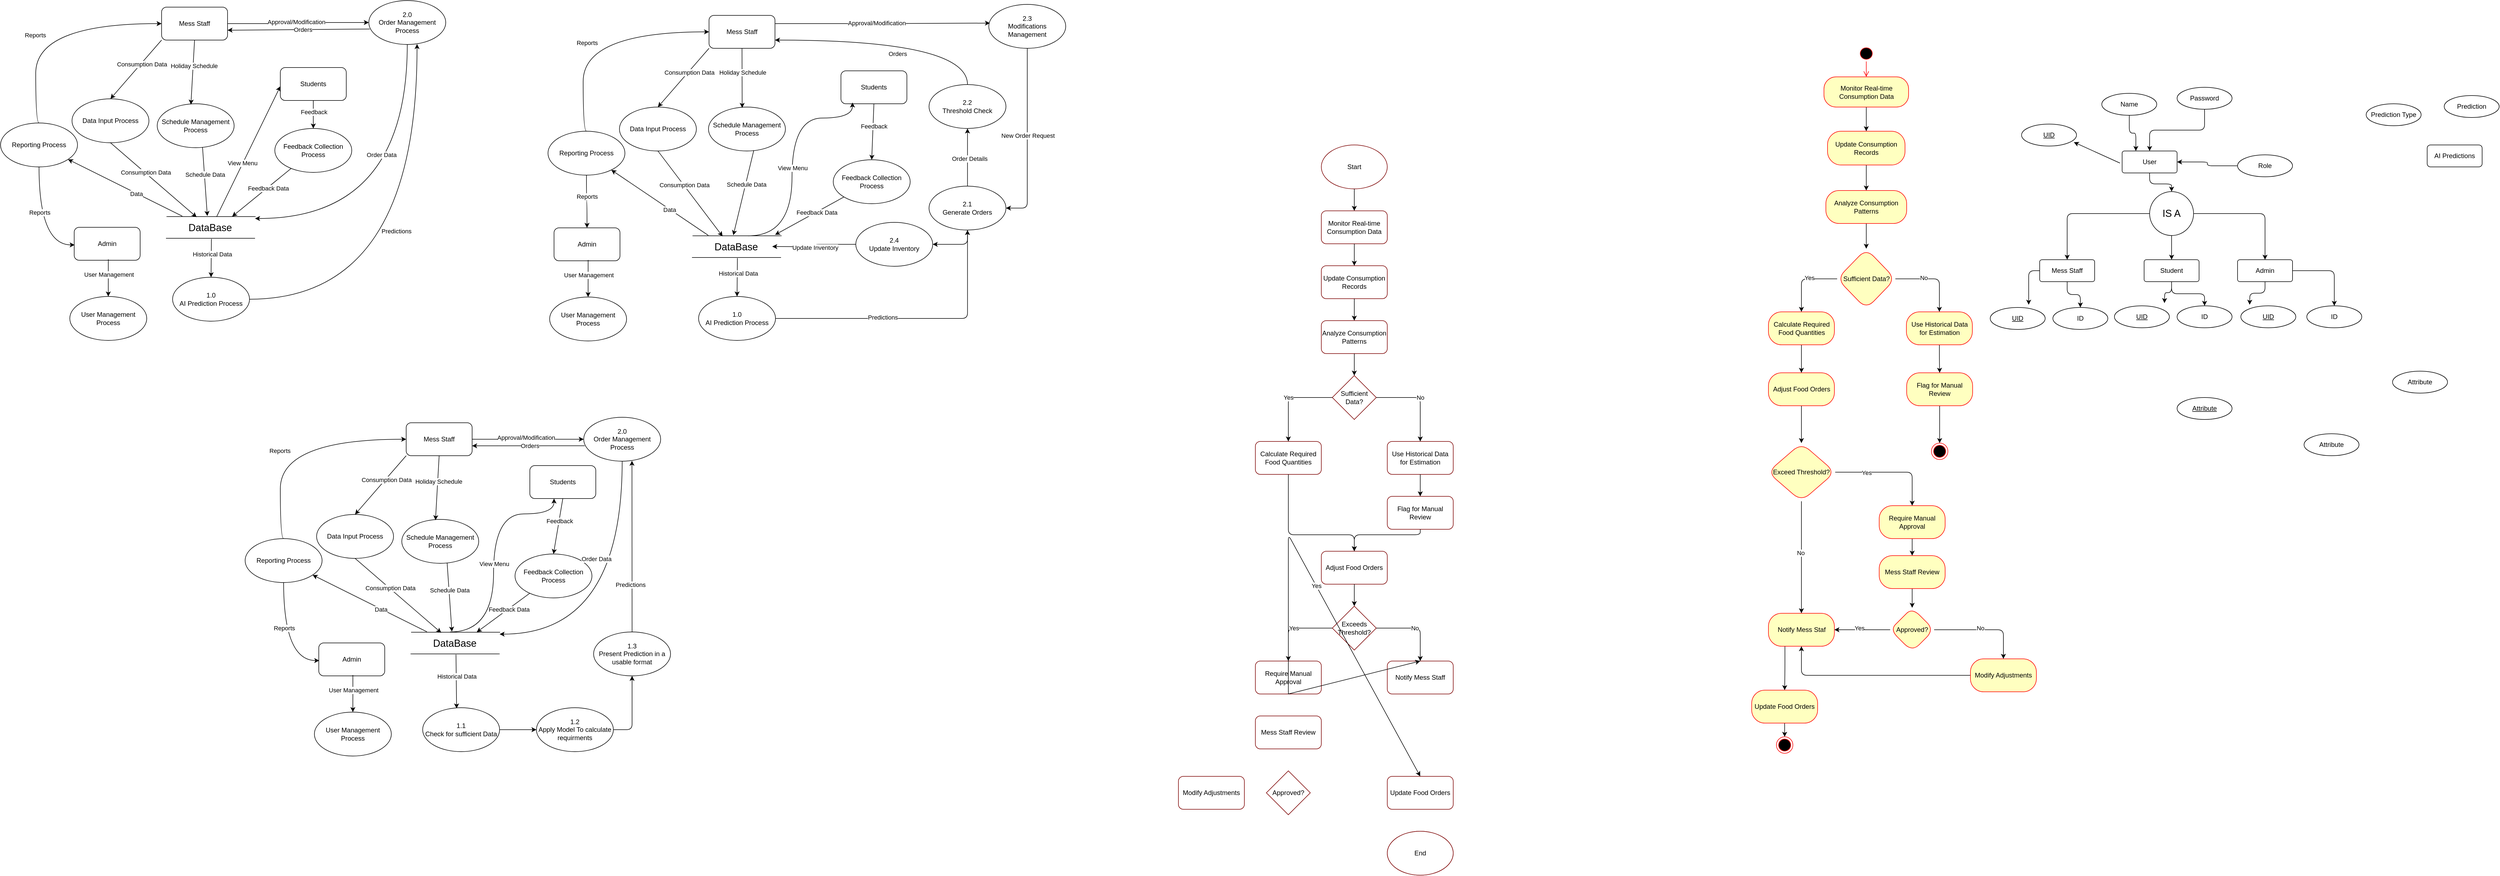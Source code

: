 <mxfile version="24.7.17">
  <diagram name="Page-1" id="_5lLeDn2Kaf3-pnOliNX">
    <mxGraphModel dx="3158" dy="1410" grid="0" gridSize="10" guides="1" tooltips="1" connect="1" arrows="1" fold="1" page="0" pageScale="1" pageWidth="827" pageHeight="1169" math="0" shadow="0">
      <root>
        <mxCell id="0" />
        <mxCell id="1" parent="0" />
        <mxCell id="Yee4-pFSkMJ26Bcqy1Td-12" value="Admin" style="rounded=1;whiteSpace=wrap;html=1;" vertex="1" parent="1">
          <mxGeometry x="-371" y="196" width="120" height="60" as="geometry" />
        </mxCell>
        <mxCell id="Yee4-pFSkMJ26Bcqy1Td-13" value="User Management Process" style="ellipse;whiteSpace=wrap;html=1;rounded=1;" vertex="1" parent="1">
          <mxGeometry x="-379" y="322" width="140" height="80" as="geometry" />
        </mxCell>
        <mxCell id="Yee4-pFSkMJ26Bcqy1Td-152" style="edgeStyle=orthogonalEdgeStyle;rounded=1;orthogonalLoop=1;jettySize=auto;html=1;entryX=0;entryY=0.5;entryDx=0;entryDy=0;" edge="1" parent="1" source="Yee4-pFSkMJ26Bcqy1Td-14" target="Yee4-pFSkMJ26Bcqy1Td-20">
          <mxGeometry relative="1" as="geometry" />
        </mxCell>
        <mxCell id="Yee4-pFSkMJ26Bcqy1Td-153" value="Approval/Modification" style="edgeLabel;html=1;align=center;verticalAlign=middle;resizable=0;points=[];rounded=1;" vertex="1" connectable="0" parent="Yee4-pFSkMJ26Bcqy1Td-152">
          <mxGeometry x="-0.04" y="3" relative="1" as="geometry">
            <mxPoint as="offset" />
          </mxGeometry>
        </mxCell>
        <mxCell id="Yee4-pFSkMJ26Bcqy1Td-14" value="Mess Staff" style="rounded=1;whiteSpace=wrap;html=1;" vertex="1" parent="1">
          <mxGeometry x="-212" y="-205" width="120" height="60" as="geometry" />
        </mxCell>
        <mxCell id="Yee4-pFSkMJ26Bcqy1Td-15" value="Data Input Process" style="ellipse;whiteSpace=wrap;html=1;rounded=1;" vertex="1" parent="1">
          <mxGeometry x="-375" y="-38" width="140" height="80" as="geometry" />
        </mxCell>
        <mxCell id="Yee4-pFSkMJ26Bcqy1Td-16" value="Schedule Management Process" style="ellipse;whiteSpace=wrap;html=1;rounded=1;" vertex="1" parent="1">
          <mxGeometry x="-220" y="-29" width="140" height="80" as="geometry" />
        </mxCell>
        <mxCell id="Yee4-pFSkMJ26Bcqy1Td-17" value="Students" style="rounded=1;whiteSpace=wrap;html=1;" vertex="1" parent="1">
          <mxGeometry x="4" y="-95" width="120" height="60" as="geometry" />
        </mxCell>
        <mxCell id="Yee4-pFSkMJ26Bcqy1Td-18" value="Feedback Collection Process" style="ellipse;whiteSpace=wrap;html=1;rounded=1;" vertex="1" parent="1">
          <mxGeometry x="-6" y="16" width="140" height="80" as="geometry" />
        </mxCell>
        <mxCell id="Yee4-pFSkMJ26Bcqy1Td-19" value="1.0&lt;br&gt;&lt;div&gt;AI Prediction Process&lt;/div&gt;" style="ellipse;whiteSpace=wrap;html=1;rounded=1;" vertex="1" parent="1">
          <mxGeometry x="-192" y="287" width="140" height="80" as="geometry" />
        </mxCell>
        <mxCell id="Yee4-pFSkMJ26Bcqy1Td-20" value="2.0&lt;br&gt;&lt;div&gt;Order Management Process&lt;/div&gt;" style="ellipse;whiteSpace=wrap;html=1;rounded=1;" vertex="1" parent="1">
          <mxGeometry x="165" y="-217" width="140" height="80" as="geometry" />
        </mxCell>
        <mxCell id="Yee4-pFSkMJ26Bcqy1Td-22" value="Reporting Process" style="ellipse;whiteSpace=wrap;html=1;rounded=1;" vertex="1" parent="1">
          <mxGeometry x="-505" y="6" width="140" height="80" as="geometry" />
        </mxCell>
        <mxCell id="Yee4-pFSkMJ26Bcqy1Td-23" value="" style="endArrow=classic;html=1;exitX=0.517;exitY=0.973;exitDx=0;exitDy=0;entryX=0.5;entryY=0;entryDx=0;entryDy=0;edgeStyle=orthogonalEdgeStyle;curved=1;exitPerimeter=0;" edge="1" parent="1" source="Yee4-pFSkMJ26Bcqy1Td-12" target="Yee4-pFSkMJ26Bcqy1Td-13">
          <mxGeometry width="50" height="50" relative="1" as="geometry">
            <mxPoint x="-370" y="496" as="sourcePoint" />
            <mxPoint x="-320" y="446" as="targetPoint" />
          </mxGeometry>
        </mxCell>
        <mxCell id="Yee4-pFSkMJ26Bcqy1Td-24" value="User Management" style="edgeLabel;html=1;align=center;verticalAlign=middle;resizable=0;points=[];rounded=1;" vertex="1" connectable="0" parent="Yee4-pFSkMJ26Bcqy1Td-23">
          <mxGeometry x="-0.2" y="1" relative="1" as="geometry">
            <mxPoint as="offset" />
          </mxGeometry>
        </mxCell>
        <mxCell id="Yee4-pFSkMJ26Bcqy1Td-25" value="" style="endArrow=classic;html=1;exitX=0;exitY=1;exitDx=0;exitDy=0;entryX=0.5;entryY=0;entryDx=0;entryDy=0;" edge="1" parent="1" source="Yee4-pFSkMJ26Bcqy1Td-14" target="Yee4-pFSkMJ26Bcqy1Td-15">
          <mxGeometry width="50" height="50" relative="1" as="geometry">
            <mxPoint x="-370" y="496" as="sourcePoint" />
            <mxPoint x="-320" y="446" as="targetPoint" />
          </mxGeometry>
        </mxCell>
        <mxCell id="Yee4-pFSkMJ26Bcqy1Td-26" value="Consumption Data" style="edgeLabel;html=1;align=center;verticalAlign=middle;resizable=0;points=[];rounded=1;" vertex="1" connectable="0" parent="Yee4-pFSkMJ26Bcqy1Td-25">
          <mxGeometry x="-0.2" y="1" relative="1" as="geometry">
            <mxPoint as="offset" />
          </mxGeometry>
        </mxCell>
        <mxCell id="Yee4-pFSkMJ26Bcqy1Td-27" value="" style="endArrow=classic;html=1;exitX=0.5;exitY=1;exitDx=0;exitDy=0;entryX=0.438;entryY=0.018;entryDx=0;entryDy=0;entryPerimeter=0;" edge="1" parent="1" source="Yee4-pFSkMJ26Bcqy1Td-14" target="Yee4-pFSkMJ26Bcqy1Td-16">
          <mxGeometry width="50" height="50" relative="1" as="geometry">
            <mxPoint x="-370" y="496" as="sourcePoint" />
            <mxPoint x="-320" y="446" as="targetPoint" />
          </mxGeometry>
        </mxCell>
        <mxCell id="Yee4-pFSkMJ26Bcqy1Td-28" value="Holiday Schedule" style="edgeLabel;html=1;align=center;verticalAlign=middle;resizable=0;points=[];rounded=1;" vertex="1" connectable="0" parent="Yee4-pFSkMJ26Bcqy1Td-27">
          <mxGeometry x="-0.2" y="1" relative="1" as="geometry">
            <mxPoint as="offset" />
          </mxGeometry>
        </mxCell>
        <mxCell id="Yee4-pFSkMJ26Bcqy1Td-29" value="" style="endArrow=classic;html=1;exitX=0.5;exitY=1;exitDx=0;exitDy=0;entryX=0.5;entryY=0;entryDx=0;entryDy=0;" edge="1" parent="1" source="Yee4-pFSkMJ26Bcqy1Td-17" target="Yee4-pFSkMJ26Bcqy1Td-18">
          <mxGeometry width="50" height="50" relative="1" as="geometry">
            <mxPoint x="-370" y="496" as="sourcePoint" />
            <mxPoint x="-320" y="446" as="targetPoint" />
          </mxGeometry>
        </mxCell>
        <mxCell id="Yee4-pFSkMJ26Bcqy1Td-30" value="Feedback" style="edgeLabel;html=1;align=center;verticalAlign=middle;resizable=0;points=[];rounded=1;" vertex="1" connectable="0" parent="Yee4-pFSkMJ26Bcqy1Td-29">
          <mxGeometry x="-0.2" y="1" relative="1" as="geometry">
            <mxPoint as="offset" />
          </mxGeometry>
        </mxCell>
        <mxCell id="Yee4-pFSkMJ26Bcqy1Td-33" value="" style="endArrow=classic;html=1;exitX=0.5;exitY=1;exitDx=0;exitDy=0;entryX=0.338;entryY=0.589;entryDx=0;entryDy=0;entryPerimeter=0;" edge="1" parent="1" source="Yee4-pFSkMJ26Bcqy1Td-15" target="Yee4-pFSkMJ26Bcqy1Td-66">
          <mxGeometry width="50" height="50" relative="1" as="geometry">
            <mxPoint x="-370" y="496" as="sourcePoint" />
            <mxPoint x="-152" y="172" as="targetPoint" />
          </mxGeometry>
        </mxCell>
        <mxCell id="Yee4-pFSkMJ26Bcqy1Td-34" value="Consumption Data" style="edgeLabel;html=1;align=center;verticalAlign=middle;resizable=0;points=[];rounded=1;" vertex="1" connectable="0" parent="Yee4-pFSkMJ26Bcqy1Td-33">
          <mxGeometry x="-0.2" y="1" relative="1" as="geometry">
            <mxPoint as="offset" />
          </mxGeometry>
        </mxCell>
        <mxCell id="Yee4-pFSkMJ26Bcqy1Td-35" value="" style="endArrow=classic;html=1;exitX=0.589;exitY=0.985;exitDx=0;exitDy=0;exitPerimeter=0;entryX=0.458;entryY=0.397;entryDx=0;entryDy=0;entryPerimeter=0;" edge="1" parent="1" source="Yee4-pFSkMJ26Bcqy1Td-16" target="Yee4-pFSkMJ26Bcqy1Td-66">
          <mxGeometry width="50" height="50" relative="1" as="geometry">
            <mxPoint x="-370" y="496" as="sourcePoint" />
            <mxPoint x="-122" y="130" as="targetPoint" />
          </mxGeometry>
        </mxCell>
        <mxCell id="Yee4-pFSkMJ26Bcqy1Td-36" value="Schedule Data" style="edgeLabel;html=1;align=center;verticalAlign=middle;resizable=0;points=[];rounded=1;" vertex="1" connectable="0" parent="Yee4-pFSkMJ26Bcqy1Td-35">
          <mxGeometry x="-0.2" y="1" relative="1" as="geometry">
            <mxPoint as="offset" />
          </mxGeometry>
        </mxCell>
        <mxCell id="Yee4-pFSkMJ26Bcqy1Td-37" value="" style="endArrow=classic;html=1;entryX=0.737;entryY=0.493;entryDx=0;entryDy=0;entryPerimeter=0;" edge="1" parent="1" source="Yee4-pFSkMJ26Bcqy1Td-18" target="Yee4-pFSkMJ26Bcqy1Td-66">
          <mxGeometry width="50" height="50" relative="1" as="geometry">
            <mxPoint x="-370" y="496" as="sourcePoint" />
            <mxPoint x="-93.86" y="142.32" as="targetPoint" />
          </mxGeometry>
        </mxCell>
        <mxCell id="Yee4-pFSkMJ26Bcqy1Td-38" value="Feedback Data" style="edgeLabel;html=1;align=center;verticalAlign=middle;resizable=0;points=[];rounded=1;" vertex="1" connectable="0" parent="Yee4-pFSkMJ26Bcqy1Td-37">
          <mxGeometry x="-0.2" y="1" relative="1" as="geometry">
            <mxPoint as="offset" />
          </mxGeometry>
        </mxCell>
        <mxCell id="Yee4-pFSkMJ26Bcqy1Td-39" value="" style="endArrow=classic;html=1;entryX=0.5;entryY=0;entryDx=0;entryDy=0;exitX=0.51;exitY=0.64;exitDx=0;exitDy=0;exitPerimeter=0;" edge="1" parent="1" source="Yee4-pFSkMJ26Bcqy1Td-67" target="Yee4-pFSkMJ26Bcqy1Td-19">
          <mxGeometry width="50" height="50" relative="1" as="geometry">
            <mxPoint x="-120" y="227" as="sourcePoint" />
            <mxPoint x="-110" y="421" as="targetPoint" />
          </mxGeometry>
        </mxCell>
        <mxCell id="Yee4-pFSkMJ26Bcqy1Td-40" value="Historical Data" style="edgeLabel;html=1;align=center;verticalAlign=middle;resizable=0;points=[];rounded=1;" vertex="1" connectable="0" parent="Yee4-pFSkMJ26Bcqy1Td-39">
          <mxGeometry x="-0.2" y="1" relative="1" as="geometry">
            <mxPoint as="offset" />
          </mxGeometry>
        </mxCell>
        <mxCell id="Yee4-pFSkMJ26Bcqy1Td-41" value="" style="endArrow=classic;html=1;exitX=0.5;exitY=1;exitDx=0;exitDy=0;edgeStyle=orthogonalEdgeStyle;curved=1;entryX=0.994;entryY=0.818;entryDx=0;entryDy=0;entryPerimeter=0;" edge="1" parent="1" source="Yee4-pFSkMJ26Bcqy1Td-20" target="Yee4-pFSkMJ26Bcqy1Td-66">
          <mxGeometry width="50" height="50" relative="1" as="geometry">
            <mxPoint x="-370" y="496" as="sourcePoint" />
            <mxPoint x="-121" y="173" as="targetPoint" />
          </mxGeometry>
        </mxCell>
        <mxCell id="Yee4-pFSkMJ26Bcqy1Td-42" value="Order Data" style="edgeLabel;html=1;align=center;verticalAlign=middle;resizable=0;points=[];rounded=1;" vertex="1" connectable="0" parent="Yee4-pFSkMJ26Bcqy1Td-41">
          <mxGeometry x="-0.2" y="1" relative="1" as="geometry">
            <mxPoint x="-48" y="-37" as="offset" />
          </mxGeometry>
        </mxCell>
        <mxCell id="Yee4-pFSkMJ26Bcqy1Td-43" value="" style="endArrow=classic;html=1;entryX=1;entryY=0.5;entryDx=0;entryDy=0;exitX=0.012;exitY=0.648;exitDx=0;exitDy=0;exitPerimeter=0;" edge="1" parent="1" source="Yee4-pFSkMJ26Bcqy1Td-20">
          <mxGeometry width="50" height="50" relative="1" as="geometry">
            <mxPoint x="78" y="-163" as="sourcePoint" />
            <mxPoint x="-92" y="-163" as="targetPoint" />
          </mxGeometry>
        </mxCell>
        <mxCell id="Yee4-pFSkMJ26Bcqy1Td-44" value="Orders" style="edgeLabel;html=1;align=center;verticalAlign=middle;resizable=0;points=[];rounded=1;" vertex="1" connectable="0" parent="Yee4-pFSkMJ26Bcqy1Td-43">
          <mxGeometry x="-0.2" y="1" relative="1" as="geometry">
            <mxPoint x="-18" y="-1" as="offset" />
          </mxGeometry>
        </mxCell>
        <mxCell id="Yee4-pFSkMJ26Bcqy1Td-45" value="" style="endArrow=classic;html=1;exitX=0.5;exitY=1;exitDx=0;exitDy=0;entryX=0.007;entryY=0.535;entryDx=0;entryDy=0;edgeStyle=orthogonalEdgeStyle;curved=1;entryPerimeter=0;" edge="1" parent="1" source="Yee4-pFSkMJ26Bcqy1Td-22" target="Yee4-pFSkMJ26Bcqy1Td-12">
          <mxGeometry width="50" height="50" relative="1" as="geometry">
            <mxPoint x="-370" y="496" as="sourcePoint" />
            <mxPoint x="-320" y="446" as="targetPoint" />
          </mxGeometry>
        </mxCell>
        <mxCell id="Yee4-pFSkMJ26Bcqy1Td-46" value="Reports" style="edgeLabel;html=1;align=center;verticalAlign=middle;resizable=0;points=[];rounded=1;" vertex="1" connectable="0" parent="Yee4-pFSkMJ26Bcqy1Td-45">
          <mxGeometry x="-0.2" y="1" relative="1" as="geometry">
            <mxPoint as="offset" />
          </mxGeometry>
        </mxCell>
        <mxCell id="Yee4-pFSkMJ26Bcqy1Td-47" value="" style="endArrow=classic;html=1;exitX=0.5;exitY=0;exitDx=0;exitDy=0;entryX=0;entryY=0.5;entryDx=0;entryDy=0;edgeStyle=orthogonalEdgeStyle;curved=1;" edge="1" parent="1" source="Yee4-pFSkMJ26Bcqy1Td-22" target="Yee4-pFSkMJ26Bcqy1Td-14">
          <mxGeometry width="50" height="50" relative="1" as="geometry">
            <mxPoint x="-370" y="496" as="sourcePoint" />
            <mxPoint x="-320" y="446" as="targetPoint" />
            <Array as="points">
              <mxPoint x="-441" y="6" />
              <mxPoint x="-441" y="-175" />
            </Array>
          </mxGeometry>
        </mxCell>
        <mxCell id="Yee4-pFSkMJ26Bcqy1Td-48" value="Reports" style="edgeLabel;html=1;align=center;verticalAlign=middle;resizable=0;points=[];rounded=1;" vertex="1" connectable="0" parent="Yee4-pFSkMJ26Bcqy1Td-47">
          <mxGeometry x="-0.2" y="1" relative="1" as="geometry">
            <mxPoint as="offset" />
          </mxGeometry>
        </mxCell>
        <mxCell id="Yee4-pFSkMJ26Bcqy1Td-49" value="" style="endArrow=classic;html=1;exitX=0.177;exitY=0.428;exitDx=0;exitDy=0;exitPerimeter=0;" edge="1" parent="1" source="Yee4-pFSkMJ26Bcqy1Td-66" target="Yee4-pFSkMJ26Bcqy1Td-22">
          <mxGeometry width="50" height="50" relative="1" as="geometry">
            <mxPoint x="-147.8" y="206.0" as="sourcePoint" />
            <mxPoint x="-320" y="446" as="targetPoint" />
          </mxGeometry>
        </mxCell>
        <mxCell id="Yee4-pFSkMJ26Bcqy1Td-50" value="Data" style="edgeLabel;html=1;align=center;verticalAlign=middle;resizable=0;points=[];rounded=1;" vertex="1" connectable="0" parent="Yee4-pFSkMJ26Bcqy1Td-49">
          <mxGeometry x="-0.2" y="1" relative="1" as="geometry">
            <mxPoint as="offset" />
          </mxGeometry>
        </mxCell>
        <mxCell id="Yee4-pFSkMJ26Bcqy1Td-66" value="" style="line;strokeWidth=1;fillColor=none;align=left;verticalAlign=middle;spacingTop=-1;spacingLeft=3;spacingRight=3;rotatable=0;labelPosition=right;points=[];portConstraint=eastwest;strokeColor=inherit;rounded=1;" vertex="1" parent="1">
          <mxGeometry x="-203" y="171" width="162" height="11" as="geometry" />
        </mxCell>
        <mxCell id="Yee4-pFSkMJ26Bcqy1Td-67" value="" style="line;strokeWidth=1;fillColor=none;align=left;verticalAlign=middle;spacingTop=-1;spacingLeft=3;spacingRight=3;rotatable=0;labelPosition=right;points=[];portConstraint=eastwest;strokeColor=inherit;rounded=1;" vertex="1" parent="1">
          <mxGeometry x="-204" y="212" width="162" height="8" as="geometry" />
        </mxCell>
        <mxCell id="Yee4-pFSkMJ26Bcqy1Td-71" value="&lt;font style=&quot;font-size: 18px;&quot;&gt;DataBase&lt;/font&gt;" style="text;html=1;align=center;verticalAlign=middle;resizable=0;points=[];autosize=1;strokeColor=none;fillColor=none;" vertex="1" parent="1">
          <mxGeometry x="-172.5" y="180" width="97" height="34" as="geometry" />
        </mxCell>
        <mxCell id="Yee4-pFSkMJ26Bcqy1Td-72" style="edgeStyle=orthogonalEdgeStyle;rounded=1;orthogonalLoop=1;jettySize=auto;html=1;entryX=0.627;entryY=0.99;entryDx=0;entryDy=0;entryPerimeter=0;curved=1;" edge="1" parent="1" source="Yee4-pFSkMJ26Bcqy1Td-19" target="Yee4-pFSkMJ26Bcqy1Td-20">
          <mxGeometry relative="1" as="geometry" />
        </mxCell>
        <mxCell id="Yee4-pFSkMJ26Bcqy1Td-73" value="Predictions" style="edgeLabel;html=1;align=center;verticalAlign=middle;resizable=0;points=[];rounded=1;" vertex="1" connectable="0" parent="Yee4-pFSkMJ26Bcqy1Td-72">
          <mxGeometry x="0.116" y="38" relative="1" as="geometry">
            <mxPoint as="offset" />
          </mxGeometry>
        </mxCell>
        <mxCell id="Yee4-pFSkMJ26Bcqy1Td-110" value="Admin" style="rounded=1;whiteSpace=wrap;html=1;" vertex="1" parent="1">
          <mxGeometry x="502" y="197" width="120" height="60" as="geometry" />
        </mxCell>
        <mxCell id="Yee4-pFSkMJ26Bcqy1Td-111" value="User Management Process" style="ellipse;whiteSpace=wrap;html=1;rounded=1;" vertex="1" parent="1">
          <mxGeometry x="494" y="323" width="140" height="80" as="geometry" />
        </mxCell>
        <mxCell id="Yee4-pFSkMJ26Bcqy1Td-156" style="edgeStyle=orthogonalEdgeStyle;rounded=1;orthogonalLoop=1;jettySize=auto;html=1;exitX=1;exitY=0.25;exitDx=0;exitDy=0;entryX=0.015;entryY=0.426;entryDx=0;entryDy=0;entryPerimeter=0;" edge="1" parent="1" source="Yee4-pFSkMJ26Bcqy1Td-112" target="Yee4-pFSkMJ26Bcqy1Td-149">
          <mxGeometry relative="1" as="geometry">
            <mxPoint x="1013.947" y="-175.158" as="targetPoint" />
          </mxGeometry>
        </mxCell>
        <mxCell id="Yee4-pFSkMJ26Bcqy1Td-158" value="Text" style="edgeLabel;html=1;align=center;verticalAlign=middle;resizable=0;points=[];rounded=1;" vertex="1" connectable="0" parent="Yee4-pFSkMJ26Bcqy1Td-156">
          <mxGeometry x="-0.065" y="-1" relative="1" as="geometry">
            <mxPoint as="offset" />
          </mxGeometry>
        </mxCell>
        <mxCell id="Yee4-pFSkMJ26Bcqy1Td-159" value="Approval/Modification" style="edgeLabel;html=1;align=center;verticalAlign=middle;resizable=0;points=[];rounded=1;" vertex="1" connectable="0" parent="Yee4-pFSkMJ26Bcqy1Td-156">
          <mxGeometry x="-0.059" y="-3" relative="1" as="geometry">
            <mxPoint y="-4" as="offset" />
          </mxGeometry>
        </mxCell>
        <mxCell id="Yee4-pFSkMJ26Bcqy1Td-112" value="Mess Staff" style="rounded=1;whiteSpace=wrap;html=1;" vertex="1" parent="1">
          <mxGeometry x="784" y="-190" width="120" height="60" as="geometry" />
        </mxCell>
        <mxCell id="Yee4-pFSkMJ26Bcqy1Td-113" value="Data Input Process" style="ellipse;whiteSpace=wrap;html=1;rounded=1;" vertex="1" parent="1">
          <mxGeometry x="621" y="-23" width="140" height="80" as="geometry" />
        </mxCell>
        <mxCell id="Yee4-pFSkMJ26Bcqy1Td-114" value="Schedule Management Process" style="ellipse;whiteSpace=wrap;html=1;rounded=1;" vertex="1" parent="1">
          <mxGeometry x="783" y="-23" width="140" height="80" as="geometry" />
        </mxCell>
        <mxCell id="Yee4-pFSkMJ26Bcqy1Td-115" value="Students" style="rounded=1;whiteSpace=wrap;html=1;" vertex="1" parent="1">
          <mxGeometry x="1024" y="-89" width="120" height="60" as="geometry" />
        </mxCell>
        <mxCell id="Yee4-pFSkMJ26Bcqy1Td-116" value="Feedback Collection Process" style="ellipse;whiteSpace=wrap;html=1;rounded=1;" vertex="1" parent="1">
          <mxGeometry x="1010" y="73" width="140" height="80" as="geometry" />
        </mxCell>
        <mxCell id="Yee4-pFSkMJ26Bcqy1Td-148" style="edgeStyle=orthogonalEdgeStyle;rounded=1;orthogonalLoop=1;jettySize=auto;html=1;entryX=0.5;entryY=1;entryDx=0;entryDy=0;" edge="1" parent="1" source="Yee4-pFSkMJ26Bcqy1Td-117" target="Yee4-pFSkMJ26Bcqy1Td-146">
          <mxGeometry relative="1" as="geometry" />
        </mxCell>
        <mxCell id="Yee4-pFSkMJ26Bcqy1Td-151" value="Predictions" style="edgeLabel;html=1;align=center;verticalAlign=middle;resizable=0;points=[];rounded=1;" vertex="1" connectable="0" parent="Yee4-pFSkMJ26Bcqy1Td-148">
          <mxGeometry x="-0.236" y="2" relative="1" as="geometry">
            <mxPoint as="offset" />
          </mxGeometry>
        </mxCell>
        <mxCell id="Yee4-pFSkMJ26Bcqy1Td-117" value="1.0&lt;br&gt;&lt;div&gt;AI Prediction Process&lt;/div&gt;" style="ellipse;whiteSpace=wrap;html=1;rounded=1;" vertex="1" parent="1">
          <mxGeometry x="765" y="322" width="140" height="80" as="geometry" />
        </mxCell>
        <mxCell id="Yee4-pFSkMJ26Bcqy1Td-118" value="Reporting Process" style="ellipse;whiteSpace=wrap;html=1;rounded=1;" vertex="1" parent="1">
          <mxGeometry x="491" y="21" width="140" height="80" as="geometry" />
        </mxCell>
        <mxCell id="Yee4-pFSkMJ26Bcqy1Td-119" value="" style="endArrow=classic;html=1;exitX=0.517;exitY=0.973;exitDx=0;exitDy=0;entryX=0.5;entryY=0;entryDx=0;entryDy=0;edgeStyle=orthogonalEdgeStyle;curved=1;exitPerimeter=0;" edge="1" parent="1" source="Yee4-pFSkMJ26Bcqy1Td-110" target="Yee4-pFSkMJ26Bcqy1Td-111">
          <mxGeometry width="50" height="50" relative="1" as="geometry">
            <mxPoint x="503" y="497" as="sourcePoint" />
            <mxPoint x="553" y="447" as="targetPoint" />
          </mxGeometry>
        </mxCell>
        <mxCell id="Yee4-pFSkMJ26Bcqy1Td-120" value="User Management" style="edgeLabel;html=1;align=center;verticalAlign=middle;resizable=0;points=[];rounded=1;" vertex="1" connectable="0" parent="Yee4-pFSkMJ26Bcqy1Td-119">
          <mxGeometry x="-0.2" y="1" relative="1" as="geometry">
            <mxPoint as="offset" />
          </mxGeometry>
        </mxCell>
        <mxCell id="Yee4-pFSkMJ26Bcqy1Td-121" value="" style="endArrow=classic;html=1;exitX=0;exitY=1;exitDx=0;exitDy=0;entryX=0.5;entryY=0;entryDx=0;entryDy=0;" edge="1" parent="1" source="Yee4-pFSkMJ26Bcqy1Td-112" target="Yee4-pFSkMJ26Bcqy1Td-113">
          <mxGeometry width="50" height="50" relative="1" as="geometry">
            <mxPoint x="626" y="511" as="sourcePoint" />
            <mxPoint x="676" y="461" as="targetPoint" />
          </mxGeometry>
        </mxCell>
        <mxCell id="Yee4-pFSkMJ26Bcqy1Td-122" value="Consumption Data" style="edgeLabel;html=1;align=center;verticalAlign=middle;resizable=0;points=[];rounded=1;" vertex="1" connectable="0" parent="Yee4-pFSkMJ26Bcqy1Td-121">
          <mxGeometry x="-0.2" y="1" relative="1" as="geometry">
            <mxPoint as="offset" />
          </mxGeometry>
        </mxCell>
        <mxCell id="Yee4-pFSkMJ26Bcqy1Td-123" value="" style="endArrow=classic;html=1;exitX=0.5;exitY=1;exitDx=0;exitDy=0;entryX=0.438;entryY=0.018;entryDx=0;entryDy=0;entryPerimeter=0;" edge="1" parent="1" source="Yee4-pFSkMJ26Bcqy1Td-112" target="Yee4-pFSkMJ26Bcqy1Td-114">
          <mxGeometry width="50" height="50" relative="1" as="geometry">
            <mxPoint x="626" y="511" as="sourcePoint" />
            <mxPoint x="676" y="461" as="targetPoint" />
          </mxGeometry>
        </mxCell>
        <mxCell id="Yee4-pFSkMJ26Bcqy1Td-124" value="Holiday Schedule" style="edgeLabel;html=1;align=center;verticalAlign=middle;resizable=0;points=[];rounded=1;" vertex="1" connectable="0" parent="Yee4-pFSkMJ26Bcqy1Td-123">
          <mxGeometry x="-0.2" y="1" relative="1" as="geometry">
            <mxPoint as="offset" />
          </mxGeometry>
        </mxCell>
        <mxCell id="Yee4-pFSkMJ26Bcqy1Td-125" value="" style="endArrow=classic;html=1;exitX=0.5;exitY=1;exitDx=0;exitDy=0;entryX=0.5;entryY=0;entryDx=0;entryDy=0;" edge="1" parent="1" source="Yee4-pFSkMJ26Bcqy1Td-115" target="Yee4-pFSkMJ26Bcqy1Td-116">
          <mxGeometry width="50" height="50" relative="1" as="geometry">
            <mxPoint x="626" y="511" as="sourcePoint" />
            <mxPoint x="676" y="461" as="targetPoint" />
          </mxGeometry>
        </mxCell>
        <mxCell id="Yee4-pFSkMJ26Bcqy1Td-126" value="Feedback" style="edgeLabel;html=1;align=center;verticalAlign=middle;resizable=0;points=[];rounded=1;" vertex="1" connectable="0" parent="Yee4-pFSkMJ26Bcqy1Td-125">
          <mxGeometry x="-0.2" y="1" relative="1" as="geometry">
            <mxPoint as="offset" />
          </mxGeometry>
        </mxCell>
        <mxCell id="Yee4-pFSkMJ26Bcqy1Td-127" value="" style="endArrow=classic;html=1;exitX=0.5;exitY=1;exitDx=0;exitDy=0;entryX=0.338;entryY=0.589;entryDx=0;entryDy=0;entryPerimeter=0;" edge="1" parent="1" source="Yee4-pFSkMJ26Bcqy1Td-113" target="Yee4-pFSkMJ26Bcqy1Td-143">
          <mxGeometry width="50" height="50" relative="1" as="geometry">
            <mxPoint x="626" y="511" as="sourcePoint" />
            <mxPoint x="844" y="187" as="targetPoint" />
          </mxGeometry>
        </mxCell>
        <mxCell id="Yee4-pFSkMJ26Bcqy1Td-128" value="Consumption Data" style="edgeLabel;html=1;align=center;verticalAlign=middle;resizable=0;points=[];rounded=1;" vertex="1" connectable="0" parent="Yee4-pFSkMJ26Bcqy1Td-127">
          <mxGeometry x="-0.2" y="1" relative="1" as="geometry">
            <mxPoint as="offset" />
          </mxGeometry>
        </mxCell>
        <mxCell id="Yee4-pFSkMJ26Bcqy1Td-129" value="" style="endArrow=classic;html=1;exitX=0.589;exitY=0.985;exitDx=0;exitDy=0;exitPerimeter=0;entryX=0.458;entryY=0.397;entryDx=0;entryDy=0;entryPerimeter=0;" edge="1" parent="1" source="Yee4-pFSkMJ26Bcqy1Td-114" target="Yee4-pFSkMJ26Bcqy1Td-143">
          <mxGeometry width="50" height="50" relative="1" as="geometry">
            <mxPoint x="626" y="511" as="sourcePoint" />
            <mxPoint x="874" y="145" as="targetPoint" />
          </mxGeometry>
        </mxCell>
        <mxCell id="Yee4-pFSkMJ26Bcqy1Td-130" value="Schedule Data" style="edgeLabel;html=1;align=center;verticalAlign=middle;resizable=0;points=[];rounded=1;" vertex="1" connectable="0" parent="Yee4-pFSkMJ26Bcqy1Td-129">
          <mxGeometry x="-0.2" y="1" relative="1" as="geometry">
            <mxPoint as="offset" />
          </mxGeometry>
        </mxCell>
        <mxCell id="Yee4-pFSkMJ26Bcqy1Td-131" value="" style="endArrow=classic;html=1;entryX=0.927;entryY=0.333;entryDx=0;entryDy=0;entryPerimeter=0;" edge="1" parent="1" source="Yee4-pFSkMJ26Bcqy1Td-116" target="Yee4-pFSkMJ26Bcqy1Td-143">
          <mxGeometry width="50" height="50" relative="1" as="geometry">
            <mxPoint x="626" y="511" as="sourcePoint" />
            <mxPoint x="902.14" y="157.32" as="targetPoint" />
          </mxGeometry>
        </mxCell>
        <mxCell id="Yee4-pFSkMJ26Bcqy1Td-132" value="Feedback Data" style="edgeLabel;html=1;align=center;verticalAlign=middle;resizable=0;points=[];rounded=1;" vertex="1" connectable="0" parent="Yee4-pFSkMJ26Bcqy1Td-131">
          <mxGeometry x="-0.2" y="1" relative="1" as="geometry">
            <mxPoint as="offset" />
          </mxGeometry>
        </mxCell>
        <mxCell id="Yee4-pFSkMJ26Bcqy1Td-133" value="" style="endArrow=classic;html=1;entryX=0.5;entryY=0;entryDx=0;entryDy=0;exitX=0.51;exitY=0.64;exitDx=0;exitDy=0;exitPerimeter=0;" edge="1" parent="1" source="Yee4-pFSkMJ26Bcqy1Td-144" target="Yee4-pFSkMJ26Bcqy1Td-117">
          <mxGeometry width="50" height="50" relative="1" as="geometry">
            <mxPoint x="837" y="262" as="sourcePoint" />
            <mxPoint x="847" y="456" as="targetPoint" />
          </mxGeometry>
        </mxCell>
        <mxCell id="Yee4-pFSkMJ26Bcqy1Td-134" value="Historical Data" style="edgeLabel;html=1;align=center;verticalAlign=middle;resizable=0;points=[];rounded=1;" vertex="1" connectable="0" parent="Yee4-pFSkMJ26Bcqy1Td-133">
          <mxGeometry x="-0.2" y="1" relative="1" as="geometry">
            <mxPoint as="offset" />
          </mxGeometry>
        </mxCell>
        <mxCell id="Yee4-pFSkMJ26Bcqy1Td-135" value="" style="endArrow=classic;html=1;entryX=1;entryY=0.75;entryDx=0;entryDy=0;exitX=0.5;exitY=0;exitDx=0;exitDy=0;edgeStyle=orthogonalEdgeStyle;curved=1;" edge="1" parent="1" target="Yee4-pFSkMJ26Bcqy1Td-112" source="Yee4-pFSkMJ26Bcqy1Td-147">
          <mxGeometry width="50" height="50" relative="1" as="geometry">
            <mxPoint x="1203" y="-160" as="sourcePoint" />
            <mxPoint x="676" y="461" as="targetPoint" />
          </mxGeometry>
        </mxCell>
        <mxCell id="Yee4-pFSkMJ26Bcqy1Td-155" value="Orders" style="edgeLabel;html=1;align=center;verticalAlign=middle;resizable=0;points=[];rounded=1;" vertex="1" connectable="0" parent="Yee4-pFSkMJ26Bcqy1Td-135">
          <mxGeometry x="-0.121" y="36" relative="1" as="geometry">
            <mxPoint x="-19" y="-11" as="offset" />
          </mxGeometry>
        </mxCell>
        <mxCell id="Yee4-pFSkMJ26Bcqy1Td-137" value="" style="endArrow=classic;html=1;exitX=0.5;exitY=1;exitDx=0;exitDy=0;entryX=0.5;entryY=0;entryDx=0;entryDy=0;edgeStyle=orthogonalEdgeStyle;curved=1;" edge="1" parent="1" source="Yee4-pFSkMJ26Bcqy1Td-118" target="Yee4-pFSkMJ26Bcqy1Td-110">
          <mxGeometry width="50" height="50" relative="1" as="geometry">
            <mxPoint x="626" y="511" as="sourcePoint" />
            <mxPoint x="676" y="461" as="targetPoint" />
          </mxGeometry>
        </mxCell>
        <mxCell id="Yee4-pFSkMJ26Bcqy1Td-138" value="Reports" style="edgeLabel;html=1;align=center;verticalAlign=middle;resizable=0;points=[];rounded=1;" vertex="1" connectable="0" parent="Yee4-pFSkMJ26Bcqy1Td-137">
          <mxGeometry x="-0.2" y="1" relative="1" as="geometry">
            <mxPoint as="offset" />
          </mxGeometry>
        </mxCell>
        <mxCell id="Yee4-pFSkMJ26Bcqy1Td-139" value="" style="endArrow=classic;html=1;exitX=0.5;exitY=0;exitDx=0;exitDy=0;entryX=0;entryY=0.5;entryDx=0;entryDy=0;edgeStyle=orthogonalEdgeStyle;curved=1;" edge="1" parent="1" source="Yee4-pFSkMJ26Bcqy1Td-118" target="Yee4-pFSkMJ26Bcqy1Td-112">
          <mxGeometry width="50" height="50" relative="1" as="geometry">
            <mxPoint x="626" y="511" as="sourcePoint" />
            <mxPoint x="676" y="461" as="targetPoint" />
            <Array as="points">
              <mxPoint x="555" y="21" />
              <mxPoint x="555" y="-160" />
            </Array>
          </mxGeometry>
        </mxCell>
        <mxCell id="Yee4-pFSkMJ26Bcqy1Td-140" value="Reports" style="edgeLabel;html=1;align=center;verticalAlign=middle;resizable=0;points=[];rounded=1;" vertex="1" connectable="0" parent="Yee4-pFSkMJ26Bcqy1Td-139">
          <mxGeometry x="-0.2" y="1" relative="1" as="geometry">
            <mxPoint x="8" y="-1" as="offset" />
          </mxGeometry>
        </mxCell>
        <mxCell id="Yee4-pFSkMJ26Bcqy1Td-141" value="" style="endArrow=classic;html=1;exitX=0.177;exitY=0.428;exitDx=0;exitDy=0;exitPerimeter=0;" edge="1" parent="1" source="Yee4-pFSkMJ26Bcqy1Td-143" target="Yee4-pFSkMJ26Bcqy1Td-118">
          <mxGeometry width="50" height="50" relative="1" as="geometry">
            <mxPoint x="848.2" y="221.0" as="sourcePoint" />
            <mxPoint x="676" y="461" as="targetPoint" />
          </mxGeometry>
        </mxCell>
        <mxCell id="Yee4-pFSkMJ26Bcqy1Td-142" value="Data" style="edgeLabel;html=1;align=center;verticalAlign=middle;resizable=0;points=[];rounded=1;" vertex="1" connectable="0" parent="Yee4-pFSkMJ26Bcqy1Td-141">
          <mxGeometry x="-0.2" y="1" relative="1" as="geometry">
            <mxPoint as="offset" />
          </mxGeometry>
        </mxCell>
        <mxCell id="Yee4-pFSkMJ26Bcqy1Td-143" value="" style="line;strokeWidth=1;fillColor=none;align=left;verticalAlign=middle;spacingTop=-1;spacingLeft=3;spacingRight=3;rotatable=0;labelPosition=right;points=[];portConstraint=eastwest;strokeColor=inherit;rounded=1;" vertex="1" parent="1">
          <mxGeometry x="754" y="206" width="162" height="11" as="geometry" />
        </mxCell>
        <mxCell id="Yee4-pFSkMJ26Bcqy1Td-144" value="" style="line;strokeWidth=1;fillColor=none;align=left;verticalAlign=middle;spacingTop=-1;spacingLeft=3;spacingRight=3;rotatable=0;labelPosition=right;points=[];portConstraint=eastwest;strokeColor=inherit;rounded=1;" vertex="1" parent="1">
          <mxGeometry x="753" y="247" width="162" height="8" as="geometry" />
        </mxCell>
        <mxCell id="Yee4-pFSkMJ26Bcqy1Td-145" value="&lt;font style=&quot;font-size: 18px;&quot;&gt;DataBase&lt;/font&gt;" style="text;html=1;align=center;verticalAlign=middle;resizable=0;points=[];autosize=1;strokeColor=none;fillColor=none;" vertex="1" parent="1">
          <mxGeometry x="784.5" y="215" width="97" height="34" as="geometry" />
        </mxCell>
        <mxCell id="Yee4-pFSkMJ26Bcqy1Td-150" style="edgeStyle=orthogonalEdgeStyle;rounded=1;orthogonalLoop=1;jettySize=auto;html=1;entryX=0.5;entryY=1;entryDx=0;entryDy=0;" edge="1" parent="1" source="Yee4-pFSkMJ26Bcqy1Td-146" target="Yee4-pFSkMJ26Bcqy1Td-147">
          <mxGeometry relative="1" as="geometry" />
        </mxCell>
        <mxCell id="Yee4-pFSkMJ26Bcqy1Td-154" value="Order Details" style="edgeLabel;html=1;align=center;verticalAlign=middle;resizable=0;points=[];rounded=1;" vertex="1" connectable="0" parent="Yee4-pFSkMJ26Bcqy1Td-150">
          <mxGeometry x="-0.062" y="-3" relative="1" as="geometry">
            <mxPoint y="-1" as="offset" />
          </mxGeometry>
        </mxCell>
        <mxCell id="Yee4-pFSkMJ26Bcqy1Td-162" style="edgeStyle=orthogonalEdgeStyle;rounded=1;orthogonalLoop=1;jettySize=auto;html=1;entryX=1;entryY=0.5;entryDx=0;entryDy=0;" edge="1" parent="1" source="Yee4-pFSkMJ26Bcqy1Td-146" target="Yee4-pFSkMJ26Bcqy1Td-161">
          <mxGeometry relative="1" as="geometry">
            <mxPoint x="1145.26" y="232.0" as="targetPoint" />
          </mxGeometry>
        </mxCell>
        <mxCell id="Yee4-pFSkMJ26Bcqy1Td-146" value="2.1&lt;br&gt;&lt;div&gt;Generate Orders&lt;br&gt;&lt;/div&gt;" style="ellipse;whiteSpace=wrap;html=1;rounded=1;" vertex="1" parent="1">
          <mxGeometry x="1184.26" y="121" width="140" height="80" as="geometry" />
        </mxCell>
        <mxCell id="Yee4-pFSkMJ26Bcqy1Td-147" value="2.2&lt;br&gt;Threshold Check" style="ellipse;whiteSpace=wrap;html=1;rounded=1;" vertex="1" parent="1">
          <mxGeometry x="1184.26" y="-64" width="140" height="80" as="geometry" />
        </mxCell>
        <mxCell id="Yee4-pFSkMJ26Bcqy1Td-157" style="edgeStyle=orthogonalEdgeStyle;rounded=1;orthogonalLoop=1;jettySize=auto;html=1;entryX=1;entryY=0.5;entryDx=0;entryDy=0;" edge="1" parent="1" source="Yee4-pFSkMJ26Bcqy1Td-149" target="Yee4-pFSkMJ26Bcqy1Td-146">
          <mxGeometry relative="1" as="geometry" />
        </mxCell>
        <mxCell id="Yee4-pFSkMJ26Bcqy1Td-160" value="New Order Request" style="edgeLabel;html=1;align=center;verticalAlign=middle;resizable=0;points=[];rounded=1;" vertex="1" connectable="0" parent="Yee4-pFSkMJ26Bcqy1Td-157">
          <mxGeometry x="-0.038" y="1" relative="1" as="geometry">
            <mxPoint as="offset" />
          </mxGeometry>
        </mxCell>
        <mxCell id="Yee4-pFSkMJ26Bcqy1Td-149" value="2.3&lt;br&gt;Modifications Management" style="ellipse;whiteSpace=wrap;html=1;rounded=1;" vertex="1" parent="1">
          <mxGeometry x="1293" y="-210" width="140" height="80" as="geometry" />
        </mxCell>
        <mxCell id="Yee4-pFSkMJ26Bcqy1Td-163" style="edgeStyle=orthogonalEdgeStyle;rounded=1;orthogonalLoop=1;jettySize=auto;html=1;" edge="1" parent="1" source="Yee4-pFSkMJ26Bcqy1Td-161">
          <mxGeometry relative="1" as="geometry">
            <mxPoint x="899" y="231" as="targetPoint" />
          </mxGeometry>
        </mxCell>
        <mxCell id="Yee4-pFSkMJ26Bcqy1Td-164" value="Update Inventory" style="edgeLabel;html=1;align=center;verticalAlign=middle;resizable=0;points=[];rounded=1;" vertex="1" connectable="0" parent="Yee4-pFSkMJ26Bcqy1Td-163">
          <mxGeometry x="0.187" relative="1" as="geometry">
            <mxPoint x="14" y="1" as="offset" />
          </mxGeometry>
        </mxCell>
        <mxCell id="Yee4-pFSkMJ26Bcqy1Td-161" value="2.4&lt;br&gt;Update Inventory" style="ellipse;whiteSpace=wrap;html=1;rounded=1;" vertex="1" parent="1">
          <mxGeometry x="1051" y="187" width="140" height="80" as="geometry" />
        </mxCell>
        <mxCell id="Yee4-pFSkMJ26Bcqy1Td-165" value="Admin" style="rounded=1;whiteSpace=wrap;html=1;" vertex="1" parent="1">
          <mxGeometry x="74" y="953" width="120" height="60" as="geometry" />
        </mxCell>
        <mxCell id="Yee4-pFSkMJ26Bcqy1Td-166" value="User Management Process" style="ellipse;whiteSpace=wrap;html=1;rounded=1;" vertex="1" parent="1">
          <mxGeometry x="66" y="1079" width="140" height="80" as="geometry" />
        </mxCell>
        <mxCell id="Yee4-pFSkMJ26Bcqy1Td-167" style="edgeStyle=orthogonalEdgeStyle;rounded=1;orthogonalLoop=1;jettySize=auto;html=1;entryX=0;entryY=0.5;entryDx=0;entryDy=0;" edge="1" parent="1" source="Yee4-pFSkMJ26Bcqy1Td-169" target="Yee4-pFSkMJ26Bcqy1Td-175">
          <mxGeometry relative="1" as="geometry" />
        </mxCell>
        <mxCell id="Yee4-pFSkMJ26Bcqy1Td-168" value="Approval/Modification" style="edgeLabel;html=1;align=center;verticalAlign=middle;resizable=0;points=[];rounded=1;" vertex="1" connectable="0" parent="Yee4-pFSkMJ26Bcqy1Td-167">
          <mxGeometry x="-0.04" y="3" relative="1" as="geometry">
            <mxPoint as="offset" />
          </mxGeometry>
        </mxCell>
        <mxCell id="Yee4-pFSkMJ26Bcqy1Td-169" value="Mess Staff" style="rounded=1;whiteSpace=wrap;html=1;" vertex="1" parent="1">
          <mxGeometry x="233" y="552" width="120" height="60" as="geometry" />
        </mxCell>
        <mxCell id="Yee4-pFSkMJ26Bcqy1Td-170" value="Data Input Process" style="ellipse;whiteSpace=wrap;html=1;rounded=1;" vertex="1" parent="1">
          <mxGeometry x="70" y="719" width="140" height="80" as="geometry" />
        </mxCell>
        <mxCell id="Yee4-pFSkMJ26Bcqy1Td-171" value="Schedule Management Process" style="ellipse;whiteSpace=wrap;html=1;rounded=1;" vertex="1" parent="1">
          <mxGeometry x="225" y="728" width="140" height="80" as="geometry" />
        </mxCell>
        <mxCell id="Yee4-pFSkMJ26Bcqy1Td-172" value="Students" style="rounded=1;whiteSpace=wrap;html=1;" vertex="1" parent="1">
          <mxGeometry x="458" y="630" width="120" height="60" as="geometry" />
        </mxCell>
        <mxCell id="Yee4-pFSkMJ26Bcqy1Td-173" value="Feedback Collection Process" style="ellipse;whiteSpace=wrap;html=1;rounded=1;" vertex="1" parent="1">
          <mxGeometry x="431" y="791" width="140" height="80" as="geometry" />
        </mxCell>
        <mxCell id="Yee4-pFSkMJ26Bcqy1Td-175" value="2.0&lt;br&gt;&lt;div&gt;Order Management Process&lt;/div&gt;" style="ellipse;whiteSpace=wrap;html=1;rounded=1;" vertex="1" parent="1">
          <mxGeometry x="556" y="542" width="140" height="80" as="geometry" />
        </mxCell>
        <mxCell id="Yee4-pFSkMJ26Bcqy1Td-176" value="Reporting Process" style="ellipse;whiteSpace=wrap;html=1;rounded=1;" vertex="1" parent="1">
          <mxGeometry x="-60" y="763" width="140" height="80" as="geometry" />
        </mxCell>
        <mxCell id="Yee4-pFSkMJ26Bcqy1Td-177" value="" style="endArrow=classic;html=1;exitX=0.517;exitY=0.973;exitDx=0;exitDy=0;entryX=0.5;entryY=0;entryDx=0;entryDy=0;edgeStyle=orthogonalEdgeStyle;curved=1;exitPerimeter=0;" edge="1" parent="1" source="Yee4-pFSkMJ26Bcqy1Td-165" target="Yee4-pFSkMJ26Bcqy1Td-166">
          <mxGeometry width="50" height="50" relative="1" as="geometry">
            <mxPoint x="75" y="1253" as="sourcePoint" />
            <mxPoint x="125" y="1203" as="targetPoint" />
          </mxGeometry>
        </mxCell>
        <mxCell id="Yee4-pFSkMJ26Bcqy1Td-178" value="User Management" style="edgeLabel;html=1;align=center;verticalAlign=middle;resizable=0;points=[];rounded=1;" vertex="1" connectable="0" parent="Yee4-pFSkMJ26Bcqy1Td-177">
          <mxGeometry x="-0.2" y="1" relative="1" as="geometry">
            <mxPoint as="offset" />
          </mxGeometry>
        </mxCell>
        <mxCell id="Yee4-pFSkMJ26Bcqy1Td-179" value="" style="endArrow=classic;html=1;exitX=0;exitY=1;exitDx=0;exitDy=0;entryX=0.5;entryY=0;entryDx=0;entryDy=0;" edge="1" parent="1" source="Yee4-pFSkMJ26Bcqy1Td-169" target="Yee4-pFSkMJ26Bcqy1Td-170">
          <mxGeometry width="50" height="50" relative="1" as="geometry">
            <mxPoint x="75" y="1253" as="sourcePoint" />
            <mxPoint x="125" y="1203" as="targetPoint" />
          </mxGeometry>
        </mxCell>
        <mxCell id="Yee4-pFSkMJ26Bcqy1Td-180" value="Consumption Data" style="edgeLabel;html=1;align=center;verticalAlign=middle;resizable=0;points=[];rounded=1;" vertex="1" connectable="0" parent="Yee4-pFSkMJ26Bcqy1Td-179">
          <mxGeometry x="-0.2" y="1" relative="1" as="geometry">
            <mxPoint as="offset" />
          </mxGeometry>
        </mxCell>
        <mxCell id="Yee4-pFSkMJ26Bcqy1Td-181" value="" style="endArrow=classic;html=1;exitX=0.5;exitY=1;exitDx=0;exitDy=0;entryX=0.438;entryY=0.018;entryDx=0;entryDy=0;entryPerimeter=0;" edge="1" parent="1" source="Yee4-pFSkMJ26Bcqy1Td-169" target="Yee4-pFSkMJ26Bcqy1Td-171">
          <mxGeometry width="50" height="50" relative="1" as="geometry">
            <mxPoint x="75" y="1253" as="sourcePoint" />
            <mxPoint x="125" y="1203" as="targetPoint" />
          </mxGeometry>
        </mxCell>
        <mxCell id="Yee4-pFSkMJ26Bcqy1Td-182" value="Holiday Schedule" style="edgeLabel;html=1;align=center;verticalAlign=middle;resizable=0;points=[];rounded=1;" vertex="1" connectable="0" parent="Yee4-pFSkMJ26Bcqy1Td-181">
          <mxGeometry x="-0.2" y="1" relative="1" as="geometry">
            <mxPoint as="offset" />
          </mxGeometry>
        </mxCell>
        <mxCell id="Yee4-pFSkMJ26Bcqy1Td-183" value="" style="endArrow=classic;html=1;exitX=0.5;exitY=1;exitDx=0;exitDy=0;entryX=0.5;entryY=0;entryDx=0;entryDy=0;" edge="1" parent="1" source="Yee4-pFSkMJ26Bcqy1Td-172" target="Yee4-pFSkMJ26Bcqy1Td-173">
          <mxGeometry width="50" height="50" relative="1" as="geometry">
            <mxPoint x="75" y="1253" as="sourcePoint" />
            <mxPoint x="125" y="1203" as="targetPoint" />
          </mxGeometry>
        </mxCell>
        <mxCell id="Yee4-pFSkMJ26Bcqy1Td-184" value="Feedback" style="edgeLabel;html=1;align=center;verticalAlign=middle;resizable=0;points=[];rounded=1;" vertex="1" connectable="0" parent="Yee4-pFSkMJ26Bcqy1Td-183">
          <mxGeometry x="-0.2" y="1" relative="1" as="geometry">
            <mxPoint as="offset" />
          </mxGeometry>
        </mxCell>
        <mxCell id="Yee4-pFSkMJ26Bcqy1Td-185" value="" style="endArrow=classic;html=1;exitX=0.5;exitY=1;exitDx=0;exitDy=0;entryX=0.338;entryY=0.589;entryDx=0;entryDy=0;entryPerimeter=0;" edge="1" parent="1" source="Yee4-pFSkMJ26Bcqy1Td-170" target="Yee4-pFSkMJ26Bcqy1Td-203">
          <mxGeometry width="50" height="50" relative="1" as="geometry">
            <mxPoint x="75" y="1253" as="sourcePoint" />
            <mxPoint x="293" y="929" as="targetPoint" />
          </mxGeometry>
        </mxCell>
        <mxCell id="Yee4-pFSkMJ26Bcqy1Td-186" value="Consumption Data" style="edgeLabel;html=1;align=center;verticalAlign=middle;resizable=0;points=[];rounded=1;" vertex="1" connectable="0" parent="Yee4-pFSkMJ26Bcqy1Td-185">
          <mxGeometry x="-0.2" y="1" relative="1" as="geometry">
            <mxPoint as="offset" />
          </mxGeometry>
        </mxCell>
        <mxCell id="Yee4-pFSkMJ26Bcqy1Td-187" value="" style="endArrow=classic;html=1;exitX=0.589;exitY=0.985;exitDx=0;exitDy=0;exitPerimeter=0;entryX=0.458;entryY=0.397;entryDx=0;entryDy=0;entryPerimeter=0;" edge="1" parent="1" source="Yee4-pFSkMJ26Bcqy1Td-171" target="Yee4-pFSkMJ26Bcqy1Td-203">
          <mxGeometry width="50" height="50" relative="1" as="geometry">
            <mxPoint x="75" y="1253" as="sourcePoint" />
            <mxPoint x="323" y="887" as="targetPoint" />
          </mxGeometry>
        </mxCell>
        <mxCell id="Yee4-pFSkMJ26Bcqy1Td-188" value="Schedule Data" style="edgeLabel;html=1;align=center;verticalAlign=middle;resizable=0;points=[];rounded=1;" vertex="1" connectable="0" parent="Yee4-pFSkMJ26Bcqy1Td-187">
          <mxGeometry x="-0.2" y="1" relative="1" as="geometry">
            <mxPoint as="offset" />
          </mxGeometry>
        </mxCell>
        <mxCell id="Yee4-pFSkMJ26Bcqy1Td-189" value="" style="endArrow=classic;html=1;entryX=0.737;entryY=0.493;entryDx=0;entryDy=0;entryPerimeter=0;" edge="1" parent="1" source="Yee4-pFSkMJ26Bcqy1Td-173" target="Yee4-pFSkMJ26Bcqy1Td-203">
          <mxGeometry width="50" height="50" relative="1" as="geometry">
            <mxPoint x="75" y="1253" as="sourcePoint" />
            <mxPoint x="351.14" y="899.32" as="targetPoint" />
          </mxGeometry>
        </mxCell>
        <mxCell id="Yee4-pFSkMJ26Bcqy1Td-190" value="Feedback Data" style="edgeLabel;html=1;align=center;verticalAlign=middle;resizable=0;points=[];rounded=1;" vertex="1" connectable="0" parent="Yee4-pFSkMJ26Bcqy1Td-189">
          <mxGeometry x="-0.2" y="1" relative="1" as="geometry">
            <mxPoint as="offset" />
          </mxGeometry>
        </mxCell>
        <mxCell id="Yee4-pFSkMJ26Bcqy1Td-191" value="" style="endArrow=classic;html=1;entryX=0.441;entryY=0.017;entryDx=0;entryDy=0;exitX=0.51;exitY=0.64;exitDx=0;exitDy=0;exitPerimeter=0;entryPerimeter=0;" edge="1" parent="1" source="Yee4-pFSkMJ26Bcqy1Td-204" target="Yee4-pFSkMJ26Bcqy1Td-208">
          <mxGeometry width="50" height="50" relative="1" as="geometry">
            <mxPoint x="325" y="984" as="sourcePoint" />
            <mxPoint x="323" y="1044" as="targetPoint" />
          </mxGeometry>
        </mxCell>
        <mxCell id="Yee4-pFSkMJ26Bcqy1Td-192" value="Historical Data" style="edgeLabel;html=1;align=center;verticalAlign=middle;resizable=0;points=[];rounded=1;" vertex="1" connectable="0" parent="Yee4-pFSkMJ26Bcqy1Td-191">
          <mxGeometry x="-0.2" y="1" relative="1" as="geometry">
            <mxPoint as="offset" />
          </mxGeometry>
        </mxCell>
        <mxCell id="Yee4-pFSkMJ26Bcqy1Td-193" value="" style="endArrow=classic;html=1;exitX=0.5;exitY=1;exitDx=0;exitDy=0;edgeStyle=orthogonalEdgeStyle;curved=1;entryX=0.994;entryY=0.818;entryDx=0;entryDy=0;entryPerimeter=0;" edge="1" parent="1" source="Yee4-pFSkMJ26Bcqy1Td-175" target="Yee4-pFSkMJ26Bcqy1Td-203">
          <mxGeometry width="50" height="50" relative="1" as="geometry">
            <mxPoint x="75" y="1253" as="sourcePoint" />
            <mxPoint x="324" y="930" as="targetPoint" />
          </mxGeometry>
        </mxCell>
        <mxCell id="Yee4-pFSkMJ26Bcqy1Td-194" value="Order Data" style="edgeLabel;html=1;align=center;verticalAlign=middle;resizable=0;points=[];rounded=1;" vertex="1" connectable="0" parent="Yee4-pFSkMJ26Bcqy1Td-193">
          <mxGeometry x="-0.2" y="1" relative="1" as="geometry">
            <mxPoint x="-48" y="-37" as="offset" />
          </mxGeometry>
        </mxCell>
        <mxCell id="Yee4-pFSkMJ26Bcqy1Td-195" value="" style="endArrow=classic;html=1;entryX=1;entryY=0.5;entryDx=0;entryDy=0;exitX=0.012;exitY=0.648;exitDx=0;exitDy=0;exitPerimeter=0;" edge="1" parent="1" source="Yee4-pFSkMJ26Bcqy1Td-175">
          <mxGeometry width="50" height="50" relative="1" as="geometry">
            <mxPoint x="523" y="594" as="sourcePoint" />
            <mxPoint x="353" y="594" as="targetPoint" />
          </mxGeometry>
        </mxCell>
        <mxCell id="Yee4-pFSkMJ26Bcqy1Td-196" value="Orders" style="edgeLabel;html=1;align=center;verticalAlign=middle;resizable=0;points=[];rounded=1;" vertex="1" connectable="0" parent="Yee4-pFSkMJ26Bcqy1Td-195">
          <mxGeometry x="-0.2" y="1" relative="1" as="geometry">
            <mxPoint x="-18" y="-1" as="offset" />
          </mxGeometry>
        </mxCell>
        <mxCell id="Yee4-pFSkMJ26Bcqy1Td-197" value="" style="endArrow=classic;html=1;exitX=0.5;exitY=1;exitDx=0;exitDy=0;entryX=0.007;entryY=0.535;entryDx=0;entryDy=0;edgeStyle=orthogonalEdgeStyle;curved=1;entryPerimeter=0;" edge="1" parent="1" source="Yee4-pFSkMJ26Bcqy1Td-176" target="Yee4-pFSkMJ26Bcqy1Td-165">
          <mxGeometry width="50" height="50" relative="1" as="geometry">
            <mxPoint x="75" y="1253" as="sourcePoint" />
            <mxPoint x="125" y="1203" as="targetPoint" />
          </mxGeometry>
        </mxCell>
        <mxCell id="Yee4-pFSkMJ26Bcqy1Td-198" value="Reports" style="edgeLabel;html=1;align=center;verticalAlign=middle;resizable=0;points=[];rounded=1;" vertex="1" connectable="0" parent="Yee4-pFSkMJ26Bcqy1Td-197">
          <mxGeometry x="-0.2" y="1" relative="1" as="geometry">
            <mxPoint as="offset" />
          </mxGeometry>
        </mxCell>
        <mxCell id="Yee4-pFSkMJ26Bcqy1Td-199" value="" style="endArrow=classic;html=1;exitX=0.5;exitY=0;exitDx=0;exitDy=0;entryX=0;entryY=0.5;entryDx=0;entryDy=0;edgeStyle=orthogonalEdgeStyle;curved=1;" edge="1" parent="1" source="Yee4-pFSkMJ26Bcqy1Td-176" target="Yee4-pFSkMJ26Bcqy1Td-169">
          <mxGeometry width="50" height="50" relative="1" as="geometry">
            <mxPoint x="75" y="1253" as="sourcePoint" />
            <mxPoint x="125" y="1203" as="targetPoint" />
            <Array as="points">
              <mxPoint x="4" y="763" />
              <mxPoint x="4" y="582" />
            </Array>
          </mxGeometry>
        </mxCell>
        <mxCell id="Yee4-pFSkMJ26Bcqy1Td-200" value="Reports" style="edgeLabel;html=1;align=center;verticalAlign=middle;resizable=0;points=[];rounded=1;" vertex="1" connectable="0" parent="Yee4-pFSkMJ26Bcqy1Td-199">
          <mxGeometry x="-0.2" y="1" relative="1" as="geometry">
            <mxPoint as="offset" />
          </mxGeometry>
        </mxCell>
        <mxCell id="Yee4-pFSkMJ26Bcqy1Td-201" value="" style="endArrow=classic;html=1;exitX=0.177;exitY=0.428;exitDx=0;exitDy=0;exitPerimeter=0;" edge="1" parent="1" source="Yee4-pFSkMJ26Bcqy1Td-203" target="Yee4-pFSkMJ26Bcqy1Td-176">
          <mxGeometry width="50" height="50" relative="1" as="geometry">
            <mxPoint x="297.2" y="963.0" as="sourcePoint" />
            <mxPoint x="125" y="1203" as="targetPoint" />
          </mxGeometry>
        </mxCell>
        <mxCell id="Yee4-pFSkMJ26Bcqy1Td-202" value="Data" style="edgeLabel;html=1;align=center;verticalAlign=middle;resizable=0;points=[];rounded=1;" vertex="1" connectable="0" parent="Yee4-pFSkMJ26Bcqy1Td-201">
          <mxGeometry x="-0.2" y="1" relative="1" as="geometry">
            <mxPoint as="offset" />
          </mxGeometry>
        </mxCell>
        <mxCell id="Yee4-pFSkMJ26Bcqy1Td-203" value="" style="line;strokeWidth=1;fillColor=none;align=left;verticalAlign=middle;spacingTop=-1;spacingLeft=3;spacingRight=3;rotatable=0;labelPosition=right;points=[];portConstraint=eastwest;strokeColor=inherit;rounded=1;" vertex="1" parent="1">
          <mxGeometry x="242" y="928" width="162" height="11" as="geometry" />
        </mxCell>
        <mxCell id="Yee4-pFSkMJ26Bcqy1Td-204" value="" style="line;strokeWidth=1;fillColor=none;align=left;verticalAlign=middle;spacingTop=-1;spacingLeft=3;spacingRight=3;rotatable=0;labelPosition=right;points=[];portConstraint=eastwest;strokeColor=inherit;rounded=1;" vertex="1" parent="1">
          <mxGeometry x="241" y="969" width="162" height="8" as="geometry" />
        </mxCell>
        <mxCell id="Yee4-pFSkMJ26Bcqy1Td-205" value="&lt;font style=&quot;font-size: 18px;&quot;&gt;DataBase&lt;/font&gt;" style="text;html=1;align=center;verticalAlign=middle;resizable=0;points=[];autosize=1;strokeColor=none;fillColor=none;" vertex="1" parent="1">
          <mxGeometry x="272.5" y="937" width="97" height="34" as="geometry" />
        </mxCell>
        <mxCell id="Yee4-pFSkMJ26Bcqy1Td-206" style="edgeStyle=orthogonalEdgeStyle;rounded=1;orthogonalLoop=1;jettySize=auto;html=1;entryX=0.627;entryY=0.99;entryDx=0;entryDy=0;entryPerimeter=0;curved=1;exitX=0.5;exitY=0;exitDx=0;exitDy=0;" edge="1" parent="1" source="Yee4-pFSkMJ26Bcqy1Td-214" target="Yee4-pFSkMJ26Bcqy1Td-175">
          <mxGeometry relative="1" as="geometry">
            <mxPoint x="731" y="917" as="sourcePoint" />
          </mxGeometry>
        </mxCell>
        <mxCell id="Yee4-pFSkMJ26Bcqy1Td-207" value="Predictions" style="edgeLabel;html=1;align=center;verticalAlign=middle;resizable=0;points=[];rounded=1;" vertex="1" connectable="0" parent="Yee4-pFSkMJ26Bcqy1Td-206">
          <mxGeometry x="0.116" y="38" relative="1" as="geometry">
            <mxPoint x="35" y="88" as="offset" />
          </mxGeometry>
        </mxCell>
        <mxCell id="Yee4-pFSkMJ26Bcqy1Td-213" style="edgeStyle=orthogonalEdgeStyle;rounded=1;orthogonalLoop=1;jettySize=auto;html=1;entryX=0;entryY=0.5;entryDx=0;entryDy=0;" edge="1" parent="1" source="Yee4-pFSkMJ26Bcqy1Td-208" target="Yee4-pFSkMJ26Bcqy1Td-212">
          <mxGeometry relative="1" as="geometry" />
        </mxCell>
        <mxCell id="Yee4-pFSkMJ26Bcqy1Td-208" value="1.1&lt;br&gt;Check for sufficient Data" style="ellipse;whiteSpace=wrap;html=1;rounded=1;" vertex="1" parent="1">
          <mxGeometry x="263" y="1071" width="140" height="80" as="geometry" />
        </mxCell>
        <mxCell id="Yee4-pFSkMJ26Bcqy1Td-215" style="edgeStyle=orthogonalEdgeStyle;rounded=1;orthogonalLoop=1;jettySize=auto;html=1;entryX=0.5;entryY=1;entryDx=0;entryDy=0;exitX=1;exitY=0.5;exitDx=0;exitDy=0;" edge="1" parent="1" source="Yee4-pFSkMJ26Bcqy1Td-212" target="Yee4-pFSkMJ26Bcqy1Td-214">
          <mxGeometry relative="1" as="geometry" />
        </mxCell>
        <mxCell id="Yee4-pFSkMJ26Bcqy1Td-212" value="1.2&lt;br&gt;Apply Model To calculate requirments" style="ellipse;whiteSpace=wrap;html=1;rounded=1;" vertex="1" parent="1">
          <mxGeometry x="470" y="1071" width="140" height="80" as="geometry" />
        </mxCell>
        <mxCell id="Yee4-pFSkMJ26Bcqy1Td-214" value="1.3&lt;br&gt;Present Prediction in a usable format " style="ellipse;whiteSpace=wrap;html=1;rounded=1;" vertex="1" parent="1">
          <mxGeometry x="574" y="933" width="140" height="80" as="geometry" />
        </mxCell>
        <mxCell id="Yee4-pFSkMJ26Bcqy1Td-216" value="Start" style="ellipse;whiteSpace=wrap;html=1;fillColor=#ffffff;strokeColor=#7C0000;fontColor=#000000;" vertex="1" parent="1">
          <mxGeometry x="1898" y="46" width="120" height="80" as="geometry" />
        </mxCell>
        <mxCell id="Yee4-pFSkMJ26Bcqy1Td-217" value="Monitor Real-time Consumption Data" style="rounded=1;whiteSpace=wrap;html=1;fillColor=#ffffff;strokeColor=#7C0000;fontColor=#000000;" vertex="1" parent="1">
          <mxGeometry x="1898" y="166" width="120" height="60" as="geometry" />
        </mxCell>
        <mxCell id="Yee4-pFSkMJ26Bcqy1Td-218" value="Update Consumption Records" style="rounded=1;whiteSpace=wrap;html=1;fillColor=#ffffff;strokeColor=#7C0000;fontColor=#000000;" vertex="1" parent="1">
          <mxGeometry x="1898" y="266" width="120" height="60" as="geometry" />
        </mxCell>
        <mxCell id="Yee4-pFSkMJ26Bcqy1Td-219" value="Analyze Consumption Patterns" style="rounded=1;whiteSpace=wrap;html=1;fillColor=#ffffff;strokeColor=#7C0000;fontColor=#000000;" vertex="1" parent="1">
          <mxGeometry x="1898" y="366" width="120" height="60" as="geometry" />
        </mxCell>
        <mxCell id="Yee4-pFSkMJ26Bcqy1Td-220" value="Sufficient Data?" style="rhombus;whiteSpace=wrap;html=1;fillColor=#ffffff;strokeColor=#7C0000;fontColor=#000000;" vertex="1" parent="1">
          <mxGeometry x="1918" y="466" width="80" height="80" as="geometry" />
        </mxCell>
        <mxCell id="Yee4-pFSkMJ26Bcqy1Td-221" value="Calculate Required Food Quantities" style="rounded=1;whiteSpace=wrap;html=1;fillColor=#ffffff;strokeColor=#7C0000;fontColor=#000000;" vertex="1" parent="1">
          <mxGeometry x="1778" y="586" width="120" height="60" as="geometry" />
        </mxCell>
        <mxCell id="Yee4-pFSkMJ26Bcqy1Td-222" value="Use Historical Data for Estimation" style="rounded=1;whiteSpace=wrap;html=1;fillColor=#ffffff;strokeColor=#7C0000;fontColor=#000000;" vertex="1" parent="1">
          <mxGeometry x="2018" y="586" width="120" height="60" as="geometry" />
        </mxCell>
        <mxCell id="Yee4-pFSkMJ26Bcqy1Td-223" value="Flag for Manual Review" style="rounded=1;whiteSpace=wrap;html=1;fillColor=#ffffff;strokeColor=#7C0000;fontColor=#000000;" vertex="1" parent="1">
          <mxGeometry x="2018" y="686" width="120" height="60" as="geometry" />
        </mxCell>
        <mxCell id="Yee4-pFSkMJ26Bcqy1Td-224" value="Adjust Food Orders" style="rounded=1;whiteSpace=wrap;html=1;fillColor=#ffffff;strokeColor=#7C0000;fontColor=#000000;" vertex="1" parent="1">
          <mxGeometry x="1898" y="786" width="120" height="60" as="geometry" />
        </mxCell>
        <mxCell id="Yee4-pFSkMJ26Bcqy1Td-225" value="Exceeds Threshold?" style="rhombus;whiteSpace=wrap;html=1;fillColor=#ffffff;strokeColor=#7C0000;fontColor=#000000;" vertex="1" parent="1">
          <mxGeometry x="1918" y="886" width="80" height="80" as="geometry" />
        </mxCell>
        <mxCell id="Yee4-pFSkMJ26Bcqy1Td-226" value="Require Manual Approval" style="rounded=1;whiteSpace=wrap;html=1;fillColor=#ffffff;strokeColor=#7C0000;fontColor=#000000;" vertex="1" parent="1">
          <mxGeometry x="1778" y="986" width="120" height="60" as="geometry" />
        </mxCell>
        <mxCell id="Yee4-pFSkMJ26Bcqy1Td-227" value="Notify Mess Staff" style="rounded=1;whiteSpace=wrap;html=1;fillColor=#ffffff;strokeColor=#7C0000;fontColor=#000000;" vertex="1" parent="1">
          <mxGeometry x="2018" y="986" width="120" height="60" as="geometry" />
        </mxCell>
        <mxCell id="Yee4-pFSkMJ26Bcqy1Td-228" value="Mess Staff Review" style="rounded=1;whiteSpace=wrap;html=1;fillColor=#ffffff;strokeColor=#7C0000;fontColor=#000000;" vertex="1" parent="1">
          <mxGeometry x="1778" y="1086" width="120" height="60" as="geometry" />
        </mxCell>
        <mxCell id="Yee4-pFSkMJ26Bcqy1Td-229" value="Approved?" style="rhombus;whiteSpace=wrap;html=1;fillColor=#ffffff;strokeColor=#7C0000;fontColor=#000000;" vertex="1" parent="1">
          <mxGeometry x="1798" y="1186" width="80" height="80" as="geometry" />
        </mxCell>
        <mxCell id="Yee4-pFSkMJ26Bcqy1Td-230" value="Modify Adjustments" style="rounded=1;whiteSpace=wrap;html=1;fillColor=#ffffff;strokeColor=#7C0000;fontColor=#000000;" vertex="1" parent="1">
          <mxGeometry x="1638" y="1196" width="120" height="60" as="geometry" />
        </mxCell>
        <mxCell id="Yee4-pFSkMJ26Bcqy1Td-231" value="Update Food Orders" style="rounded=1;whiteSpace=wrap;html=1;fillColor=#ffffff;strokeColor=#7C0000;fontColor=#000000;" vertex="1" parent="1">
          <mxGeometry x="2018" y="1196" width="120" height="60" as="geometry" />
        </mxCell>
        <mxCell id="Yee4-pFSkMJ26Bcqy1Td-232" value="End" style="ellipse;whiteSpace=wrap;html=1;fillColor=#ffffff;strokeColor=#7C0000;fontColor=#000000;" vertex="1" parent="1">
          <mxGeometry x="2018" y="1296" width="120" height="80" as="geometry" />
        </mxCell>
        <mxCell id="Yee4-pFSkMJ26Bcqy1Td-233" value="" style="endArrow=classic;html=1;exitX=0.5;exitY=1;exitDx=0;exitDy=0;entryX=0.5;entryY=0;entryDx=0;entryDy=0;" edge="1" parent="1" source="Yee4-pFSkMJ26Bcqy1Td-216" target="Yee4-pFSkMJ26Bcqy1Td-217">
          <mxGeometry width="50" height="50" relative="1" as="geometry">
            <mxPoint x="1928" y="456" as="sourcePoint" />
            <mxPoint x="1978" y="406" as="targetPoint" />
          </mxGeometry>
        </mxCell>
        <mxCell id="Yee4-pFSkMJ26Bcqy1Td-234" value="" style="endArrow=classic;html=1;exitX=0.5;exitY=1;exitDx=0;exitDy=0;entryX=0.5;entryY=0;entryDx=0;entryDy=0;" edge="1" parent="1" source="Yee4-pFSkMJ26Bcqy1Td-217" target="Yee4-pFSkMJ26Bcqy1Td-218">
          <mxGeometry width="50" height="50" relative="1" as="geometry">
            <mxPoint x="1928" y="456" as="sourcePoint" />
            <mxPoint x="1978" y="406" as="targetPoint" />
          </mxGeometry>
        </mxCell>
        <mxCell id="Yee4-pFSkMJ26Bcqy1Td-235" value="" style="endArrow=classic;html=1;exitX=0.5;exitY=1;exitDx=0;exitDy=0;entryX=0.5;entryY=0;entryDx=0;entryDy=0;" edge="1" parent="1" source="Yee4-pFSkMJ26Bcqy1Td-218" target="Yee4-pFSkMJ26Bcqy1Td-219">
          <mxGeometry width="50" height="50" relative="1" as="geometry">
            <mxPoint x="1928" y="456" as="sourcePoint" />
            <mxPoint x="1978" y="406" as="targetPoint" />
          </mxGeometry>
        </mxCell>
        <mxCell id="Yee4-pFSkMJ26Bcqy1Td-236" value="" style="endArrow=classic;html=1;exitX=0.5;exitY=1;exitDx=0;exitDy=0;entryX=0.5;entryY=0;entryDx=0;entryDy=0;" edge="1" parent="1" source="Yee4-pFSkMJ26Bcqy1Td-219" target="Yee4-pFSkMJ26Bcqy1Td-220">
          <mxGeometry width="50" height="50" relative="1" as="geometry">
            <mxPoint x="1928" y="456" as="sourcePoint" />
            <mxPoint x="1978" y="406" as="targetPoint" />
          </mxGeometry>
        </mxCell>
        <mxCell id="Yee4-pFSkMJ26Bcqy1Td-237" value="Yes" style="endArrow=classic;html=1;exitX=0;exitY=0.5;exitDx=0;exitDy=0;entryX=0.5;entryY=0;entryDx=0;entryDy=0;" edge="1" parent="1" source="Yee4-pFSkMJ26Bcqy1Td-220" target="Yee4-pFSkMJ26Bcqy1Td-221">
          <mxGeometry width="50" height="50" relative="1" as="geometry">
            <mxPoint x="1928" y="456" as="sourcePoint" />
            <mxPoint x="1978" y="406" as="targetPoint" />
            <Array as="points">
              <mxPoint x="1838" y="506" />
            </Array>
          </mxGeometry>
        </mxCell>
        <mxCell id="Yee4-pFSkMJ26Bcqy1Td-238" value="No" style="endArrow=classic;html=1;exitX=1;exitY=0.5;exitDx=0;exitDy=0;entryX=0.5;entryY=0;entryDx=0;entryDy=0;" edge="1" parent="1" source="Yee4-pFSkMJ26Bcqy1Td-220" target="Yee4-pFSkMJ26Bcqy1Td-222">
          <mxGeometry width="50" height="50" relative="1" as="geometry">
            <mxPoint x="1928" y="456" as="sourcePoint" />
            <mxPoint x="1978" y="406" as="targetPoint" />
            <Array as="points">
              <mxPoint x="2078" y="506" />
            </Array>
          </mxGeometry>
        </mxCell>
        <mxCell id="Yee4-pFSkMJ26Bcqy1Td-239" value="" style="endArrow=classic;html=1;exitX=0.5;exitY=1;exitDx=0;exitDy=0;entryX=0.5;entryY=0;entryDx=0;entryDy=0;" edge="1" parent="1" source="Yee4-pFSkMJ26Bcqy1Td-222" target="Yee4-pFSkMJ26Bcqy1Td-223">
          <mxGeometry width="50" height="50" relative="1" as="geometry">
            <mxPoint x="1928" y="456" as="sourcePoint" />
            <mxPoint x="1978" y="406" as="targetPoint" />
          </mxGeometry>
        </mxCell>
        <mxCell id="Yee4-pFSkMJ26Bcqy1Td-240" value="" style="endArrow=classic;html=1;exitX=0.5;exitY=1;exitDx=0;exitDy=0;entryX=0.5;entryY=0;entryDx=0;entryDy=0;" edge="1" parent="1" source="Yee4-pFSkMJ26Bcqy1Td-221" target="Yee4-pFSkMJ26Bcqy1Td-224">
          <mxGeometry width="50" height="50" relative="1" as="geometry">
            <mxPoint x="1928" y="756" as="sourcePoint" />
            <mxPoint x="1978" y="706" as="targetPoint" />
            <Array as="points">
              <mxPoint x="1838" y="756" />
              <mxPoint x="1958" y="756" />
            </Array>
          </mxGeometry>
        </mxCell>
        <mxCell id="Yee4-pFSkMJ26Bcqy1Td-241" value="" style="endArrow=classic;html=1;exitX=0.5;exitY=1;exitDx=0;exitDy=0;entryX=0.5;entryY=0;entryDx=0;entryDy=0;" edge="1" parent="1" source="Yee4-pFSkMJ26Bcqy1Td-223" target="Yee4-pFSkMJ26Bcqy1Td-224">
          <mxGeometry width="50" height="50" relative="1" as="geometry">
            <mxPoint x="1928" y="756" as="sourcePoint" />
            <mxPoint x="1978" y="706" as="targetPoint" />
            <Array as="points">
              <mxPoint x="2078" y="756" />
              <mxPoint x="1958" y="756" />
            </Array>
          </mxGeometry>
        </mxCell>
        <mxCell id="Yee4-pFSkMJ26Bcqy1Td-242" value="" style="endArrow=classic;html=1;exitX=0.5;exitY=1;exitDx=0;exitDy=0;entryX=0.5;entryY=0;entryDx=0;entryDy=0;" edge="1" parent="1" source="Yee4-pFSkMJ26Bcqy1Td-224" target="Yee4-pFSkMJ26Bcqy1Td-225">
          <mxGeometry width="50" height="50" relative="1" as="geometry">
            <mxPoint x="1928" y="856" as="sourcePoint" />
            <mxPoint x="1978" y="806" as="targetPoint" />
          </mxGeometry>
        </mxCell>
        <mxCell id="Yee4-pFSkMJ26Bcqy1Td-243" value="Yes" style="endArrow=classic;html=1;exitX=0;exitY=0.5;exitDx=0;exitDy=0;entryX=0.5;entryY=0;entryDx=0;entryDy=0;" edge="1" parent="1" source="Yee4-pFSkMJ26Bcqy1Td-225" target="Yee4-pFSkMJ26Bcqy1Td-226">
          <mxGeometry width="50" height="50" relative="1" as="geometry">
            <mxPoint x="1928" y="856" as="sourcePoint" />
            <mxPoint x="1978" y="806" as="targetPoint" />
            <Array as="points">
              <mxPoint x="1838" y="926" />
            </Array>
          </mxGeometry>
        </mxCell>
        <mxCell id="Yee4-pFSkMJ26Bcqy1Td-244" value="No" style="endArrow=classic;html=1;exitX=1;exitY=0.5;exitDx=0;exitDy=0;entryX=0.5;entryY=0;entryDx=0;entryDy=0;" edge="1" parent="1" source="Yee4-pFSkMJ26Bcqy1Td-225" target="Yee4-pFSkMJ26Bcqy1Td-227">
          <mxGeometry width="50" height="50" relative="1" as="geometry">
            <mxPoint x="1928" y="856" as="sourcePoint" />
            <mxPoint x="1978" y="806" as="targetPoint" />
            <Array as="points">
              <mxPoint x="2078" y="926" />
            </Array>
          </mxGeometry>
        </mxCell>
        <mxCell id="Yee4-pFSkMJ26Bcqy1Td-245" value="" style="endArrow=classic;html=1;exitX=0.5;exitY=1;exitDx=0;exitDy=0;entryX=0.5;entryY=0;entryDx=0;entryDy=0;" edge="1" parent="1" source="Yee4-pFSkMJ26Bcqy1Td-226" target="Yee4-pFSkMJ26Bcqy1Td-227">
          <mxGeometry width="50" height="50" relative="1" as="geometry">
            <mxPoint x="1928" y="856" as="sourcePoint" />
            <mxPoint x="1978" y="806" as="targetPoint" />
          </mxGeometry>
        </mxCell>
        <mxCell id="Yee4-pFSkMJ26Bcqy1Td-246" value="Yes" style="endArrow=classic;html=1;exitX=0.5;exitY=1;exitDx=0;exitDy=0;entryX=0.5;entryY=0;entryDx=0;entryDy=0;" edge="1" parent="1" source="Yee4-pFSkMJ26Bcqy1Td-226" target="Yee4-pFSkMJ26Bcqy1Td-231">
          <mxGeometry width="50" height="50" relative="1" as="geometry">
            <mxPoint x="1928" y="856" as="sourcePoint" />
            <mxPoint x="1978" y="806" as="targetPoint" />
            <Array as="points">
              <mxPoint x="1838" y="756" />
            </Array>
          </mxGeometry>
        </mxCell>
        <mxCell id="Yee4-pFSkMJ26Bcqy1Td-247" value="End" style="ellipse;whiteSpace=wrap;html=1;fillColor=#ffffff;strokeColor=#7C0000;fontColor=#000000;" vertex="1" parent="1">
          <mxGeometry x="2018" y="1296" width="120" height="80" as="geometry" />
        </mxCell>
        <mxCell id="Yee4-pFSkMJ26Bcqy1Td-248" value="" style="text;strokeColor=none;fillColor=none;align=left;verticalAlign=middle;spacingTop=-1;spacingLeft=4;spacingRight=4;rotatable=0;labelPosition=right;points=[];portConstraint=eastwest;" vertex="1" parent="1">
          <mxGeometry x="1970" y="440" width="20" height="14" as="geometry" />
        </mxCell>
        <mxCell id="Yee4-pFSkMJ26Bcqy1Td-254" value="" style="edgeStyle=orthogonalEdgeStyle;rounded=1;orthogonalLoop=1;jettySize=auto;html=1;" edge="1" parent="1" source="Yee4-pFSkMJ26Bcqy1Td-249" target="Yee4-pFSkMJ26Bcqy1Td-253">
          <mxGeometry relative="1" as="geometry" />
        </mxCell>
        <mxCell id="Yee4-pFSkMJ26Bcqy1Td-249" value="Monitor Real-time Consumption Data" style="rounded=1;whiteSpace=wrap;html=1;arcSize=40;fontColor=#000000;fillColor=#ffffc0;strokeColor=#ff0000;" vertex="1" parent="1">
          <mxGeometry x="2812.5" y="-78" width="154" height="55" as="geometry" />
        </mxCell>
        <mxCell id="Yee4-pFSkMJ26Bcqy1Td-251" value="" style="ellipse;html=1;shape=startState;fillColor=#000000;strokeColor=#ff0000;rounded=1;" vertex="1" parent="1">
          <mxGeometry x="2874.5" y="-135" width="30" height="29" as="geometry" />
        </mxCell>
        <mxCell id="Yee4-pFSkMJ26Bcqy1Td-252" value="" style="edgeStyle=orthogonalEdgeStyle;html=1;verticalAlign=bottom;endArrow=open;endSize=8;strokeColor=#ff0000;rounded=1;entryX=0.5;entryY=0;entryDx=0;entryDy=0;" edge="1" source="Yee4-pFSkMJ26Bcqy1Td-251" parent="1" target="Yee4-pFSkMJ26Bcqy1Td-249">
          <mxGeometry relative="1" as="geometry">
            <mxPoint x="2889.5" y="-45" as="targetPoint" />
          </mxGeometry>
        </mxCell>
        <mxCell id="Yee4-pFSkMJ26Bcqy1Td-256" value="" style="edgeStyle=orthogonalEdgeStyle;rounded=1;orthogonalLoop=1;jettySize=auto;html=1;" edge="1" parent="1" source="Yee4-pFSkMJ26Bcqy1Td-253" target="Yee4-pFSkMJ26Bcqy1Td-255">
          <mxGeometry relative="1" as="geometry" />
        </mxCell>
        <mxCell id="Yee4-pFSkMJ26Bcqy1Td-253" value="Update Consumption Records" style="whiteSpace=wrap;html=1;fillColor=#ffffc0;strokeColor=#ff0000;fontColor=#000000;rounded=1;arcSize=40;" vertex="1" parent="1">
          <mxGeometry x="2819" y="21" width="141" height="61.5" as="geometry" />
        </mxCell>
        <mxCell id="Yee4-pFSkMJ26Bcqy1Td-258" value="" style="edgeStyle=orthogonalEdgeStyle;rounded=1;orthogonalLoop=1;jettySize=auto;html=1;" edge="1" parent="1" source="Yee4-pFSkMJ26Bcqy1Td-255" target="Yee4-pFSkMJ26Bcqy1Td-257">
          <mxGeometry relative="1" as="geometry" />
        </mxCell>
        <mxCell id="Yee4-pFSkMJ26Bcqy1Td-255" value="Analyze Consumption Patterns" style="whiteSpace=wrap;html=1;fillColor=#ffffc0;strokeColor=#ff0000;fontColor=#000000;rounded=1;arcSize=40;" vertex="1" parent="1">
          <mxGeometry x="2816" y="129" width="147" height="60" as="geometry" />
        </mxCell>
        <mxCell id="Yee4-pFSkMJ26Bcqy1Td-260" value="" style="edgeStyle=orthogonalEdgeStyle;rounded=1;orthogonalLoop=1;jettySize=auto;html=1;" edge="1" parent="1" source="Yee4-pFSkMJ26Bcqy1Td-257" target="Yee4-pFSkMJ26Bcqy1Td-259">
          <mxGeometry relative="1" as="geometry" />
        </mxCell>
        <mxCell id="Yee4-pFSkMJ26Bcqy1Td-308" value="Yes" style="edgeLabel;html=1;align=center;verticalAlign=middle;resizable=0;points=[];rounded=1;" vertex="1" connectable="0" parent="Yee4-pFSkMJ26Bcqy1Td-260">
          <mxGeometry x="-0.181" y="-2" relative="1" as="geometry">
            <mxPoint as="offset" />
          </mxGeometry>
        </mxCell>
        <mxCell id="Yee4-pFSkMJ26Bcqy1Td-262" value="" style="edgeStyle=orthogonalEdgeStyle;rounded=1;orthogonalLoop=1;jettySize=auto;html=1;" edge="1" parent="1" source="Yee4-pFSkMJ26Bcqy1Td-257" target="Yee4-pFSkMJ26Bcqy1Td-261">
          <mxGeometry relative="1" as="geometry" />
        </mxCell>
        <mxCell id="Yee4-pFSkMJ26Bcqy1Td-307" value="No" style="edgeLabel;html=1;align=center;verticalAlign=middle;resizable=0;points=[];rounded=1;" vertex="1" connectable="0" parent="Yee4-pFSkMJ26Bcqy1Td-262">
          <mxGeometry x="-0.274" y="2" relative="1" as="geometry">
            <mxPoint as="offset" />
          </mxGeometry>
        </mxCell>
        <mxCell id="Yee4-pFSkMJ26Bcqy1Td-257" value="Sufficient Data?" style="rhombus;whiteSpace=wrap;html=1;fillColor=#ffffc0;strokeColor=#ff0000;fontColor=#000000;rounded=1;arcSize=40;" vertex="1" parent="1">
          <mxGeometry x="2836.5" y="235" width="106" height="109.75" as="geometry" />
        </mxCell>
        <mxCell id="Yee4-pFSkMJ26Bcqy1Td-273" style="edgeStyle=orthogonalEdgeStyle;rounded=1;orthogonalLoop=1;jettySize=auto;html=1;entryX=0.5;entryY=0;entryDx=0;entryDy=0;" edge="1" parent="1" source="Yee4-pFSkMJ26Bcqy1Td-259" target="Yee4-pFSkMJ26Bcqy1Td-265">
          <mxGeometry relative="1" as="geometry" />
        </mxCell>
        <mxCell id="Yee4-pFSkMJ26Bcqy1Td-259" value="Calculate Required Food Quantities" style="whiteSpace=wrap;html=1;fillColor=#ffffc0;strokeColor=#ff0000;fontColor=#000000;rounded=1;arcSize=40;" vertex="1" parent="1">
          <mxGeometry x="2711.5" y="350" width="120" height="60" as="geometry" />
        </mxCell>
        <mxCell id="Yee4-pFSkMJ26Bcqy1Td-264" value="" style="edgeStyle=orthogonalEdgeStyle;rounded=1;orthogonalLoop=1;jettySize=auto;html=1;" edge="1" parent="1" source="Yee4-pFSkMJ26Bcqy1Td-261" target="Yee4-pFSkMJ26Bcqy1Td-263">
          <mxGeometry relative="1" as="geometry" />
        </mxCell>
        <mxCell id="Yee4-pFSkMJ26Bcqy1Td-261" value="Use Historical Data for Estimation" style="whiteSpace=wrap;html=1;fillColor=#ffffc0;strokeColor=#ff0000;fontColor=#000000;rounded=1;arcSize=40;" vertex="1" parent="1">
          <mxGeometry x="2962.5" y="350" width="120" height="60" as="geometry" />
        </mxCell>
        <mxCell id="Yee4-pFSkMJ26Bcqy1Td-271" value="" style="edgeStyle=orthogonalEdgeStyle;rounded=1;orthogonalLoop=1;jettySize=auto;html=1;entryX=0.5;entryY=0;entryDx=0;entryDy=0;" edge="1" parent="1" source="Yee4-pFSkMJ26Bcqy1Td-263" target="Yee4-pFSkMJ26Bcqy1Td-272">
          <mxGeometry relative="1" as="geometry">
            <mxPoint x="3022.5" y="766.5" as="targetPoint" />
          </mxGeometry>
        </mxCell>
        <mxCell id="Yee4-pFSkMJ26Bcqy1Td-263" value="Flag for Manual Review" style="whiteSpace=wrap;html=1;fillColor=#ffffc0;strokeColor=#ff0000;fontColor=#000000;rounded=1;arcSize=40;" vertex="1" parent="1">
          <mxGeometry x="2963" y="461" width="120" height="60" as="geometry" />
        </mxCell>
        <mxCell id="Yee4-pFSkMJ26Bcqy1Td-276" value="" style="edgeStyle=orthogonalEdgeStyle;rounded=1;orthogonalLoop=1;jettySize=auto;html=1;" edge="1" parent="1" source="Yee4-pFSkMJ26Bcqy1Td-265" target="Yee4-pFSkMJ26Bcqy1Td-275">
          <mxGeometry relative="1" as="geometry" />
        </mxCell>
        <mxCell id="Yee4-pFSkMJ26Bcqy1Td-265" value="Adjust Food Orders" style="whiteSpace=wrap;html=1;fillColor=#ffffc0;strokeColor=#ff0000;fontColor=#000000;rounded=1;arcSize=40;" vertex="1" parent="1">
          <mxGeometry x="2711.5" y="461" width="120" height="60" as="geometry" />
        </mxCell>
        <mxCell id="Yee4-pFSkMJ26Bcqy1Td-272" value="" style="ellipse;html=1;shape=endState;fillColor=#000000;strokeColor=#ff0000;rounded=1;" vertex="1" parent="1">
          <mxGeometry x="3008" y="589" width="30" height="30" as="geometry" />
        </mxCell>
        <mxCell id="Yee4-pFSkMJ26Bcqy1Td-278" value="" style="edgeStyle=orthogonalEdgeStyle;rounded=1;orthogonalLoop=1;jettySize=auto;html=1;" edge="1" parent="1" source="Yee4-pFSkMJ26Bcqy1Td-275" target="Yee4-pFSkMJ26Bcqy1Td-277">
          <mxGeometry relative="1" as="geometry" />
        </mxCell>
        <mxCell id="Yee4-pFSkMJ26Bcqy1Td-309" value="Yes" style="edgeLabel;html=1;align=center;verticalAlign=middle;resizable=0;points=[];rounded=1;" vertex="1" connectable="0" parent="Yee4-pFSkMJ26Bcqy1Td-278">
          <mxGeometry x="-0.433" y="-1" relative="1" as="geometry">
            <mxPoint as="offset" />
          </mxGeometry>
        </mxCell>
        <mxCell id="Yee4-pFSkMJ26Bcqy1Td-289" style="edgeStyle=orthogonalEdgeStyle;rounded=1;orthogonalLoop=1;jettySize=auto;html=1;" edge="1" parent="1" source="Yee4-pFSkMJ26Bcqy1Td-275" target="Yee4-pFSkMJ26Bcqy1Td-283">
          <mxGeometry relative="1" as="geometry" />
        </mxCell>
        <mxCell id="Yee4-pFSkMJ26Bcqy1Td-310" value="No" style="edgeLabel;html=1;align=center;verticalAlign=middle;resizable=0;points=[];rounded=1;" vertex="1" connectable="0" parent="Yee4-pFSkMJ26Bcqy1Td-289">
          <mxGeometry x="-0.079" y="-2" relative="1" as="geometry">
            <mxPoint as="offset" />
          </mxGeometry>
        </mxCell>
        <mxCell id="Yee4-pFSkMJ26Bcqy1Td-275" value="Exceed Threshold?" style="rhombus;whiteSpace=wrap;html=1;fillColor=#ffffc0;strokeColor=#ff0000;fontColor=#000000;rounded=1;arcSize=40;" vertex="1" parent="1">
          <mxGeometry x="2710" y="589" width="123" height="106" as="geometry" />
        </mxCell>
        <mxCell id="Yee4-pFSkMJ26Bcqy1Td-280" value="" style="edgeStyle=orthogonalEdgeStyle;rounded=1;orthogonalLoop=1;jettySize=auto;html=1;" edge="1" parent="1" source="Yee4-pFSkMJ26Bcqy1Td-277" target="Yee4-pFSkMJ26Bcqy1Td-279">
          <mxGeometry relative="1" as="geometry" />
        </mxCell>
        <mxCell id="Yee4-pFSkMJ26Bcqy1Td-277" value="Require Manual Approval" style="whiteSpace=wrap;html=1;fillColor=#ffffc0;strokeColor=#ff0000;fontColor=#000000;rounded=1;arcSize=40;" vertex="1" parent="1">
          <mxGeometry x="2913" y="703" width="120" height="60" as="geometry" />
        </mxCell>
        <mxCell id="Yee4-pFSkMJ26Bcqy1Td-282" value="" style="edgeStyle=orthogonalEdgeStyle;rounded=1;orthogonalLoop=1;jettySize=auto;html=1;" edge="1" parent="1" source="Yee4-pFSkMJ26Bcqy1Td-279" target="Yee4-pFSkMJ26Bcqy1Td-281">
          <mxGeometry relative="1" as="geometry" />
        </mxCell>
        <mxCell id="Yee4-pFSkMJ26Bcqy1Td-279" value="Mess Staff Review" style="whiteSpace=wrap;html=1;fillColor=#ffffc0;strokeColor=#ff0000;fontColor=#000000;rounded=1;arcSize=40;" vertex="1" parent="1">
          <mxGeometry x="2913" y="794" width="120" height="60" as="geometry" />
        </mxCell>
        <mxCell id="Yee4-pFSkMJ26Bcqy1Td-284" value="" style="edgeStyle=orthogonalEdgeStyle;rounded=1;orthogonalLoop=1;jettySize=auto;html=1;" edge="1" parent="1" source="Yee4-pFSkMJ26Bcqy1Td-281" target="Yee4-pFSkMJ26Bcqy1Td-283">
          <mxGeometry relative="1" as="geometry" />
        </mxCell>
        <mxCell id="Yee4-pFSkMJ26Bcqy1Td-311" value="Yes" style="edgeLabel;html=1;align=center;verticalAlign=middle;resizable=0;points=[];rounded=1;" vertex="1" connectable="0" parent="Yee4-pFSkMJ26Bcqy1Td-284">
          <mxGeometry x="0.103" y="-3" relative="1" as="geometry">
            <mxPoint as="offset" />
          </mxGeometry>
        </mxCell>
        <mxCell id="Yee4-pFSkMJ26Bcqy1Td-286" value="" style="edgeStyle=orthogonalEdgeStyle;rounded=1;orthogonalLoop=1;jettySize=auto;html=1;" edge="1" parent="1" source="Yee4-pFSkMJ26Bcqy1Td-281" target="Yee4-pFSkMJ26Bcqy1Td-285">
          <mxGeometry relative="1" as="geometry" />
        </mxCell>
        <mxCell id="Yee4-pFSkMJ26Bcqy1Td-312" value="No" style="edgeLabel;html=1;align=center;verticalAlign=middle;resizable=0;points=[];rounded=1;" vertex="1" connectable="0" parent="Yee4-pFSkMJ26Bcqy1Td-286">
          <mxGeometry x="-0.061" y="3" relative="1" as="geometry">
            <mxPoint as="offset" />
          </mxGeometry>
        </mxCell>
        <mxCell id="Yee4-pFSkMJ26Bcqy1Td-281" value="Approved?" style="rhombus;whiteSpace=wrap;html=1;fillColor=#ffffc0;strokeColor=#ff0000;fontColor=#000000;rounded=1;arcSize=40;" vertex="1" parent="1">
          <mxGeometry x="2933" y="889" width="80" height="80" as="geometry" />
        </mxCell>
        <mxCell id="Yee4-pFSkMJ26Bcqy1Td-291" value="" style="edgeStyle=orthogonalEdgeStyle;rounded=1;orthogonalLoop=1;jettySize=auto;html=1;exitX=0.25;exitY=1;exitDx=0;exitDy=0;" edge="1" parent="1" source="Yee4-pFSkMJ26Bcqy1Td-283" target="Yee4-pFSkMJ26Bcqy1Td-290">
          <mxGeometry relative="1" as="geometry" />
        </mxCell>
        <mxCell id="Yee4-pFSkMJ26Bcqy1Td-283" value="Notify Mess Staf" style="whiteSpace=wrap;html=1;fillColor=#ffffc0;strokeColor=#ff0000;fontColor=#000000;rounded=1;arcSize=40;" vertex="1" parent="1">
          <mxGeometry x="2711.5" y="899" width="120" height="60" as="geometry" />
        </mxCell>
        <mxCell id="Yee4-pFSkMJ26Bcqy1Td-306" style="edgeStyle=orthogonalEdgeStyle;rounded=1;orthogonalLoop=1;jettySize=auto;html=1;entryX=0.5;entryY=1;entryDx=0;entryDy=0;" edge="1" parent="1" source="Yee4-pFSkMJ26Bcqy1Td-285" target="Yee4-pFSkMJ26Bcqy1Td-283">
          <mxGeometry relative="1" as="geometry" />
        </mxCell>
        <mxCell id="Yee4-pFSkMJ26Bcqy1Td-285" value="Modify Adjustments" style="whiteSpace=wrap;html=1;fillColor=#ffffc0;strokeColor=#ff0000;fontColor=#000000;rounded=1;arcSize=40;" vertex="1" parent="1">
          <mxGeometry x="3079" y="982" width="120" height="60" as="geometry" />
        </mxCell>
        <mxCell id="Yee4-pFSkMJ26Bcqy1Td-293" style="edgeStyle=orthogonalEdgeStyle;rounded=1;orthogonalLoop=1;jettySize=auto;html=1;entryX=0.5;entryY=0;entryDx=0;entryDy=0;" edge="1" parent="1" source="Yee4-pFSkMJ26Bcqy1Td-290" target="Yee4-pFSkMJ26Bcqy1Td-292">
          <mxGeometry relative="1" as="geometry" />
        </mxCell>
        <mxCell id="Yee4-pFSkMJ26Bcqy1Td-290" value="Update Food Orders" style="whiteSpace=wrap;html=1;fillColor=#ffffc0;strokeColor=#ff0000;fontColor=#000000;rounded=1;arcSize=40;" vertex="1" parent="1">
          <mxGeometry x="2681" y="1039" width="120" height="60" as="geometry" />
        </mxCell>
        <mxCell id="Yee4-pFSkMJ26Bcqy1Td-292" value="" style="ellipse;html=1;shape=endState;fillColor=#000000;strokeColor=#ff0000;rounded=1;" vertex="1" parent="1">
          <mxGeometry x="2726" y="1124" width="30" height="30" as="geometry" />
        </mxCell>
        <mxCell id="Yee4-pFSkMJ26Bcqy1Td-294" style="edgeStyle=orthogonalEdgeStyle;rounded=1;orthogonalLoop=1;jettySize=auto;html=1;curved=1;exitX=0.627;exitY=0.506;exitDx=0;exitDy=0;exitPerimeter=0;entryX=0.175;entryY=0.962;entryDx=0;entryDy=0;entryPerimeter=0;" edge="1" parent="1" source="Yee4-pFSkMJ26Bcqy1Td-143" target="Yee4-pFSkMJ26Bcqy1Td-115">
          <mxGeometry relative="1" as="geometry">
            <Array as="points">
              <mxPoint x="935" y="212" />
              <mxPoint x="935" y="-3" />
              <mxPoint x="1045" y="-3" />
            </Array>
          </mxGeometry>
        </mxCell>
        <mxCell id="Yee4-pFSkMJ26Bcqy1Td-295" value="View Menu" style="edgeLabel;html=1;align=center;verticalAlign=middle;resizable=0;points=[];rounded=1;" vertex="1" connectable="0" parent="Yee4-pFSkMJ26Bcqy1Td-294">
          <mxGeometry x="0.125" relative="1" as="geometry">
            <mxPoint x="1" y="40" as="offset" />
          </mxGeometry>
        </mxCell>
        <mxCell id="Yee4-pFSkMJ26Bcqy1Td-298" style="edgeStyle=orthogonalEdgeStyle;rounded=1;orthogonalLoop=1;jettySize=auto;html=1;curved=1;exitX=0.627;exitY=0.506;exitDx=0;exitDy=0;exitPerimeter=0;entryX=0.175;entryY=0.962;entryDx=0;entryDy=0;entryPerimeter=0;" edge="1" parent="1">
          <mxGeometry relative="1" as="geometry">
            <mxPoint x="313" y="933" as="sourcePoint" />
            <mxPoint x="502" y="690" as="targetPoint" />
            <Array as="points">
              <mxPoint x="392" y="933" />
              <mxPoint x="392" y="718" />
              <mxPoint x="502" y="718" />
            </Array>
          </mxGeometry>
        </mxCell>
        <mxCell id="Yee4-pFSkMJ26Bcqy1Td-299" value="View Menu" style="edgeLabel;html=1;align=center;verticalAlign=middle;resizable=0;points=[];rounded=1;" vertex="1" connectable="0" parent="Yee4-pFSkMJ26Bcqy1Td-298">
          <mxGeometry x="0.125" relative="1" as="geometry">
            <mxPoint x="1" y="40" as="offset" />
          </mxGeometry>
        </mxCell>
        <mxCell id="Yee4-pFSkMJ26Bcqy1Td-300" style="rounded=1;orthogonalLoop=1;jettySize=auto;html=1;exitX=0.56;exitY=0.551;exitDx=0;exitDy=0;exitPerimeter=0;entryX=0;entryY=0.571;entryDx=0;entryDy=0;entryPerimeter=0;" edge="1" parent="1" target="Yee4-pFSkMJ26Bcqy1Td-17">
          <mxGeometry relative="1" as="geometry">
            <mxPoint x="-112.04" y="177.061" as="sourcePoint" />
            <mxPoint x="23.0" y="-49.16" as="targetPoint" />
          </mxGeometry>
        </mxCell>
        <mxCell id="Yee4-pFSkMJ26Bcqy1Td-301" value="View Menu" style="edgeLabel;html=1;align=center;verticalAlign=middle;resizable=0;points=[];rounded=1;" vertex="1" connectable="0" parent="Yee4-pFSkMJ26Bcqy1Td-300">
          <mxGeometry x="0.125" relative="1" as="geometry">
            <mxPoint x="-19" y="36" as="offset" />
          </mxGeometry>
        </mxCell>
        <mxCell id="Yee4-pFSkMJ26Bcqy1Td-500" value="Prediction Type" style="ellipse;whiteSpace=wrap;html=1;align=center;rounded=1;" vertex="1" parent="1">
          <mxGeometry x="3799" y="-29" width="100" height="40" as="geometry" />
        </mxCell>
        <mxCell id="Yee4-pFSkMJ26Bcqy1Td-501" value="Attribute" style="ellipse;whiteSpace=wrap;html=1;align=center;rounded=1;" vertex="1" parent="1">
          <mxGeometry x="3847" y="458" width="100" height="40" as="geometry" />
        </mxCell>
        <mxCell id="Yee4-pFSkMJ26Bcqy1Td-502" value="Attribute" style="ellipse;whiteSpace=wrap;html=1;align=center;rounded=1;" vertex="1" parent="1">
          <mxGeometry x="3686" y="572" width="100" height="40" as="geometry" />
        </mxCell>
        <mxCell id="Yee4-pFSkMJ26Bcqy1Td-514" style="edgeStyle=orthogonalEdgeStyle;rounded=1;orthogonalLoop=1;jettySize=auto;html=1;entryX=1;entryY=0.5;entryDx=0;entryDy=0;" edge="1" parent="1" source="Yee4-pFSkMJ26Bcqy1Td-503" target="Yee4-pFSkMJ26Bcqy1Td-511">
          <mxGeometry relative="1" as="geometry" />
        </mxCell>
        <mxCell id="Yee4-pFSkMJ26Bcqy1Td-503" value="Role" style="ellipse;whiteSpace=wrap;html=1;align=center;rounded=1;" vertex="1" parent="1">
          <mxGeometry x="3565" y="64" width="100" height="40" as="geometry" />
        </mxCell>
        <mxCell id="Yee4-pFSkMJ26Bcqy1Td-510" value="" style="rounded=1;orthogonalLoop=1;jettySize=auto;html=1;" edge="1" parent="1">
          <mxGeometry relative="1" as="geometry">
            <mxPoint x="3351" y="79" as="sourcePoint" />
            <mxPoint x="3267.184" y="40.96" as="targetPoint" />
          </mxGeometry>
        </mxCell>
        <mxCell id="Yee4-pFSkMJ26Bcqy1Td-513" style="edgeStyle=orthogonalEdgeStyle;rounded=1;orthogonalLoop=1;jettySize=auto;html=1;" edge="1" parent="1" source="Yee4-pFSkMJ26Bcqy1Td-505" target="Yee4-pFSkMJ26Bcqy1Td-511">
          <mxGeometry relative="1" as="geometry" />
        </mxCell>
        <mxCell id="Yee4-pFSkMJ26Bcqy1Td-505" value="Password" style="ellipse;whiteSpace=wrap;html=1;align=center;rounded=1;" vertex="1" parent="1">
          <mxGeometry x="3455" y="-59" width="100" height="40" as="geometry" />
        </mxCell>
        <mxCell id="Yee4-pFSkMJ26Bcqy1Td-512" style="edgeStyle=orthogonalEdgeStyle;rounded=1;orthogonalLoop=1;jettySize=auto;html=1;entryX=0.25;entryY=0;entryDx=0;entryDy=0;" edge="1" parent="1" source="Yee4-pFSkMJ26Bcqy1Td-506" target="Yee4-pFSkMJ26Bcqy1Td-511">
          <mxGeometry relative="1" as="geometry" />
        </mxCell>
        <mxCell id="Yee4-pFSkMJ26Bcqy1Td-506" value="Name" style="ellipse;whiteSpace=wrap;html=1;align=center;rounded=1;" vertex="1" parent="1">
          <mxGeometry x="3318" y="-48" width="100" height="40" as="geometry" />
        </mxCell>
        <mxCell id="Yee4-pFSkMJ26Bcqy1Td-507" value="Attribute" style="ellipse;whiteSpace=wrap;html=1;align=center;fontStyle=4;rounded=1;" vertex="1" parent="1">
          <mxGeometry x="3455" y="506" width="100" height="40" as="geometry" />
        </mxCell>
        <mxCell id="Yee4-pFSkMJ26Bcqy1Td-517" value="" style="edgeStyle=orthogonalEdgeStyle;rounded=1;orthogonalLoop=1;jettySize=auto;html=1;" edge="1" parent="1" source="Yee4-pFSkMJ26Bcqy1Td-511" target="Yee4-pFSkMJ26Bcqy1Td-516">
          <mxGeometry relative="1" as="geometry" />
        </mxCell>
        <mxCell id="Yee4-pFSkMJ26Bcqy1Td-511" value="User" style="rounded=1;arcSize=10;whiteSpace=wrap;html=1;align=center;" vertex="1" parent="1">
          <mxGeometry x="3355" y="57" width="100" height="40" as="geometry" />
        </mxCell>
        <mxCell id="Yee4-pFSkMJ26Bcqy1Td-521" style="edgeStyle=orthogonalEdgeStyle;rounded=1;orthogonalLoop=1;jettySize=auto;html=1;entryX=0.5;entryY=0;entryDx=0;entryDy=0;" edge="1" parent="1" source="Yee4-pFSkMJ26Bcqy1Td-516" target="Yee4-pFSkMJ26Bcqy1Td-518">
          <mxGeometry relative="1" as="geometry" />
        </mxCell>
        <mxCell id="Yee4-pFSkMJ26Bcqy1Td-522" style="edgeStyle=orthogonalEdgeStyle;rounded=1;orthogonalLoop=1;jettySize=auto;html=1;entryX=0.5;entryY=0;entryDx=0;entryDy=0;" edge="1" parent="1" source="Yee4-pFSkMJ26Bcqy1Td-516" target="Yee4-pFSkMJ26Bcqy1Td-519">
          <mxGeometry relative="1" as="geometry" />
        </mxCell>
        <mxCell id="Yee4-pFSkMJ26Bcqy1Td-523" style="edgeStyle=orthogonalEdgeStyle;rounded=1;orthogonalLoop=1;jettySize=auto;html=1;" edge="1" parent="1" source="Yee4-pFSkMJ26Bcqy1Td-516" target="Yee4-pFSkMJ26Bcqy1Td-520">
          <mxGeometry relative="1" as="geometry" />
        </mxCell>
        <mxCell id="Yee4-pFSkMJ26Bcqy1Td-516" value="&lt;font style=&quot;font-size: 18px;&quot;&gt;IS A&lt;br&gt;&lt;/font&gt;" style="ellipse;whiteSpace=wrap;html=1;rounded=1;arcSize=10;" vertex="1" parent="1">
          <mxGeometry x="3405" y="131" width="80" height="80" as="geometry" />
        </mxCell>
        <mxCell id="Yee4-pFSkMJ26Bcqy1Td-527" style="edgeStyle=orthogonalEdgeStyle;rounded=1;orthogonalLoop=1;jettySize=auto;html=1;entryX=0.5;entryY=0;entryDx=0;entryDy=0;" edge="1" parent="1" source="Yee4-pFSkMJ26Bcqy1Td-518">
          <mxGeometry relative="1" as="geometry">
            <mxPoint x="3185" y="337" as="targetPoint" />
          </mxGeometry>
        </mxCell>
        <mxCell id="Yee4-pFSkMJ26Bcqy1Td-535" style="edgeStyle=orthogonalEdgeStyle;rounded=1;orthogonalLoop=1;jettySize=auto;html=1;entryX=0.5;entryY=0;entryDx=0;entryDy=0;" edge="1" parent="1" source="Yee4-pFSkMJ26Bcqy1Td-518" target="Yee4-pFSkMJ26Bcqy1Td-530">
          <mxGeometry relative="1" as="geometry" />
        </mxCell>
        <mxCell id="Yee4-pFSkMJ26Bcqy1Td-518" value="Mess Staff" style="rounded=1;arcSize=10;whiteSpace=wrap;html=1;align=center;" vertex="1" parent="1">
          <mxGeometry x="3205" y="255" width="100" height="40" as="geometry" />
        </mxCell>
        <mxCell id="Yee4-pFSkMJ26Bcqy1Td-528" style="edgeStyle=orthogonalEdgeStyle;rounded=1;orthogonalLoop=1;jettySize=auto;html=1;entryX=0.5;entryY=0;entryDx=0;entryDy=0;" edge="1" parent="1" source="Yee4-pFSkMJ26Bcqy1Td-519">
          <mxGeometry relative="1" as="geometry">
            <mxPoint x="3432" y="334" as="targetPoint" />
          </mxGeometry>
        </mxCell>
        <mxCell id="Yee4-pFSkMJ26Bcqy1Td-539" style="edgeStyle=orthogonalEdgeStyle;rounded=1;orthogonalLoop=1;jettySize=auto;html=1;entryX=0.5;entryY=0;entryDx=0;entryDy=0;" edge="1" parent="1" source="Yee4-pFSkMJ26Bcqy1Td-519" target="Yee4-pFSkMJ26Bcqy1Td-538">
          <mxGeometry relative="1" as="geometry" />
        </mxCell>
        <mxCell id="Yee4-pFSkMJ26Bcqy1Td-519" value="Student" style="rounded=1;arcSize=10;whiteSpace=wrap;html=1;align=center;" vertex="1" parent="1">
          <mxGeometry x="3395" y="255" width="100" height="40" as="geometry" />
        </mxCell>
        <mxCell id="Yee4-pFSkMJ26Bcqy1Td-529" value="" style="edgeStyle=orthogonalEdgeStyle;rounded=1;orthogonalLoop=1;jettySize=auto;html=1;" edge="1" parent="1" source="Yee4-pFSkMJ26Bcqy1Td-520">
          <mxGeometry relative="1" as="geometry">
            <mxPoint x="3587" y="337" as="targetPoint" />
          </mxGeometry>
        </mxCell>
        <mxCell id="Yee4-pFSkMJ26Bcqy1Td-543" style="edgeStyle=orthogonalEdgeStyle;rounded=1;orthogonalLoop=1;jettySize=auto;html=1;" edge="1" parent="1" source="Yee4-pFSkMJ26Bcqy1Td-520" target="Yee4-pFSkMJ26Bcqy1Td-542">
          <mxGeometry relative="1" as="geometry" />
        </mxCell>
        <mxCell id="Yee4-pFSkMJ26Bcqy1Td-520" value="Admin" style="rounded=1;arcSize=10;whiteSpace=wrap;html=1;align=center;" vertex="1" parent="1">
          <mxGeometry x="3565" y="255" width="100" height="40" as="geometry" />
        </mxCell>
        <mxCell id="Yee4-pFSkMJ26Bcqy1Td-530" value="ID" style="ellipse;whiteSpace=wrap;html=1;align=center;rounded=1;" vertex="1" parent="1">
          <mxGeometry x="3229" y="342" width="100" height="40" as="geometry" />
        </mxCell>
        <mxCell id="Yee4-pFSkMJ26Bcqy1Td-531" value="UID" style="ellipse;whiteSpace=wrap;html=1;align=center;fontStyle=4;rounded=1;" vertex="1" parent="1">
          <mxGeometry x="3115" y="342" width="100" height="40" as="geometry" />
        </mxCell>
        <mxCell id="Yee4-pFSkMJ26Bcqy1Td-532" value="UID" style="ellipse;whiteSpace=wrap;html=1;align=center;fontStyle=4;rounded=1;" vertex="1" parent="1">
          <mxGeometry x="3172" y="8" width="100" height="40" as="geometry" />
        </mxCell>
        <mxCell id="Yee4-pFSkMJ26Bcqy1Td-533" value="UID" style="ellipse;whiteSpace=wrap;html=1;align=center;fontStyle=4;rounded=1;" vertex="1" parent="1">
          <mxGeometry x="3341" y="339" width="100" height="40" as="geometry" />
        </mxCell>
        <mxCell id="Yee4-pFSkMJ26Bcqy1Td-534" value="UID" style="ellipse;whiteSpace=wrap;html=1;align=center;fontStyle=4;rounded=1;" vertex="1" parent="1">
          <mxGeometry x="3571" y="339" width="100" height="40" as="geometry" />
        </mxCell>
        <mxCell id="Yee4-pFSkMJ26Bcqy1Td-538" value="ID" style="ellipse;whiteSpace=wrap;html=1;align=center;rounded=1;" vertex="1" parent="1">
          <mxGeometry x="3455" y="339" width="100" height="40" as="geometry" />
        </mxCell>
        <mxCell id="Yee4-pFSkMJ26Bcqy1Td-542" value="ID" style="ellipse;whiteSpace=wrap;html=1;align=center;rounded=1;" vertex="1" parent="1">
          <mxGeometry x="3691" y="339" width="100" height="40" as="geometry" />
        </mxCell>
        <mxCell id="Yee4-pFSkMJ26Bcqy1Td-544" value="AI Predictions" style="whiteSpace=wrap;html=1;align=center;rounded=1;" vertex="1" parent="1">
          <mxGeometry x="3910" y="46" width="100" height="40" as="geometry" />
        </mxCell>
        <mxCell id="Yee4-pFSkMJ26Bcqy1Td-545" value="Prediction" style="ellipse;whiteSpace=wrap;html=1;align=center;rounded=1;" vertex="1" parent="1">
          <mxGeometry x="3941" y="-44" width="100" height="40" as="geometry" />
        </mxCell>
      </root>
    </mxGraphModel>
  </diagram>
</mxfile>
